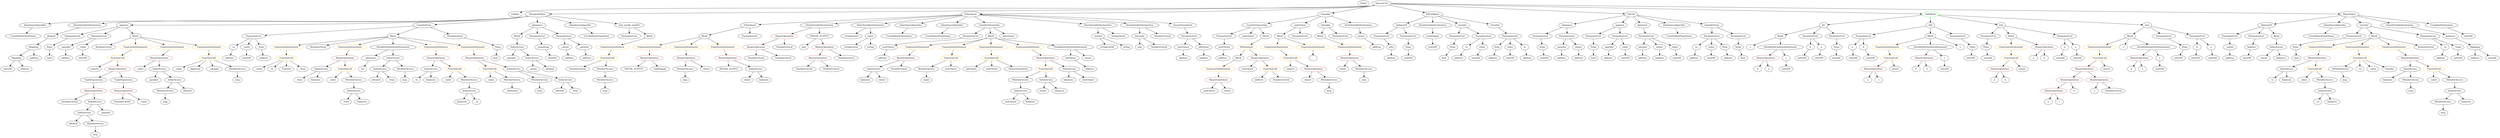 strict digraph {
	graph [bb="0,0,13747,900"];
	node [label="\N"];
	Enter	[height=0.5,
		pos="7480.6,882",
		width=0.83628];
	Identifier_msg_9	[color=black,
		height=0.5,
		label=msg,
		pos="1276.6,378",
		width=0.75];
	Block_Unnamed_3	[color=black,
		height=0.5,
		label=Block,
		pos="7021.6,666",
		width=0.90558];
	ExpressionStatement_Unnamed_4	[color=orange,
		height=0.5,
		label=ExpressionStatement,
		pos="6998.6,594",
		width=2.458];
	Block_Unnamed_3 -> ExpressionStatement_Unnamed_4	[pos="e,7004.3,612.28 7016,648.05 7013.5,640.52 7010.6,631.44 7007.8,622.94"];
	ExpressionStatement_Unnamed_5	[color=orange,
		height=0.5,
		label=ExpressionStatement,
		pos="7193.6,594",
		width=2.458];
	Block_Unnamed_3 -> ExpressionStatement_Unnamed_5	[pos="e,7154.9,610.57 7047.2,654.36 7052.3,652.24 7057.6,650.04 7062.6,648 7089.6,636.94 7119.8,624.72 7144.3,614.81"];
	VariableDeclaration_decimals	[color=black,
		height=0.5,
		label=decimals,
		pos="6243.6,666",
		width=1.1967];
	ElementaryTypeName_uint	[color=black,
		height=0.5,
		label=uint,
		pos="6243.6,594",
		width=0.75];
	VariableDeclaration_decimals -> ElementaryTypeName_uint	[pos="e,6243.6,612.1 6243.6,647.7 6243.6,640.41 6243.6,631.73 6243.6,623.54"];
	NumberLiteral_Unnamed_5	[color=black,
		height=0.5,
		label=NumberLiteral,
		pos="6352.6,594",
		width=1.765];
	VariableDeclaration_decimals -> NumberLiteral_Unnamed_5	[pos="e,6327.9,610.87 6266.4,650.33 6281.5,640.67 6301.4,627.87 6318.3,617"];
	NumberLiteral_Unnamed_3	[color=black,
		height=0.5,
		label=NumberLiteral,
		pos="314.59,234",
		width=1.765];
	FunctionDefinition_EtherAsset	[color=black,
		height=0.5,
		label=EtherAsset,
		pos="4115.6,738",
		width=1.4184];
	Block_Unnamed_14	[color=black,
		height=0.5,
		label=Block,
		pos="3872.6,666",
		width=0.90558];
	FunctionDefinition_EtherAsset -> Block_Unnamed_14	[pos="e,3901,675.18 4076.8,725.83 4031.6,712.81 3957.3,691.4 3911.9,678.31"];
	ParameterList_Unnamed_34	[color=black,
		height=0.5,
		label=ParameterList,
		pos="4115.6,666",
		width=1.7095];
	FunctionDefinition_EtherAsset -> ParameterList_Unnamed_34	[pos="e,4115.6,684.1 4115.6,719.7 4115.6,712.41 4115.6,703.73 4115.6,695.54"];
	FunctionDefinition_allowance	[color=black,
		height=0.5,
		label=allowance,
		pos="8600.6,738",
		width=1.3076];
	ParameterList_Unnamed_6	[color=black,
		height=0.5,
		label=ParameterList,
		pos="8459.6,666",
		width=1.7095];
	FunctionDefinition_allowance -> ParameterList_Unnamed_6	[pos="e,8489.8,682.01 8572.7,723.17 8552,712.87 8523.4,698.66 8500.1,687.11"];
	ParameterList_Unnamed_5	[color=black,
		height=0.5,
		label=ParameterList,
		pos="8600.6,666",
		width=1.7095];
	FunctionDefinition_allowance -> ParameterList_Unnamed_5	[pos="e,8600.6,684.1 8600.6,719.7 8600.6,712.41 8600.6,703.73 8600.6,695.54"];
	BinaryOperation_Unnamed_7	[color=brown,
		height=0.5,
		label=BinaryOperation,
		pos="11545,450",
		width=1.9867];
	BinaryOperation_Unnamed_9	[color=brown,
		height=0.5,
		label=BinaryOperation,
		pos="11465,378",
		width=1.9867];
	BinaryOperation_Unnamed_7 -> BinaryOperation_Unnamed_9	[pos="e,11484,395.71 11526,432.41 11516,423.67 11503,412.79 11492,403.13"];
	BinaryOperation_Unnamed_8	[color=brown,
		height=0.5,
		label=BinaryOperation,
		pos="11626,378",
		width=1.9867];
	BinaryOperation_Unnamed_7 -> BinaryOperation_Unnamed_8	[pos="e,11606,395.71 11564,432.41 11574,423.67 11586,412.79 11598,403.13"];
	BinaryOperation_Unnamed_12	[color=brown,
		height=0.5,
		label=BinaryOperation,
		pos="10993,450",
		width=1.9867];
	Identifier_a_4	[color=black,
		height=0.5,
		label=a,
		pos="10957,378",
		width=0.75];
	BinaryOperation_Unnamed_12 -> Identifier_a_4	[pos="e,10965,395.14 10984,431.7 10980,423.75 10975,414.16 10970,405.34"];
	Identifier_b_3	[color=black,
		height=0.5,
		label=b,
		pos="11029,378",
		width=0.75];
	BinaryOperation_Unnamed_12 -> Identifier_b_3	[pos="e,11020,395.14 11001,431.7 11006,423.75 11011,414.16 11015,405.34"];
	Identifier_allowed_1	[color=black,
		height=0.5,
		label=allowed,
		pos="3136.6,306",
		width=1.0858];
	ParameterList_Unnamed_11	[color=black,
		height=0.5,
		label=ParameterList,
		pos="9023.6,666",
		width=1.7095];
	VariableDeclaration_spender	[color=black,
		height=0.5,
		label=spender,
		pos="9016.6,594",
		width=1.1135];
	ParameterList_Unnamed_11 -> VariableDeclaration_spender	[pos="e,9018.3,612.1 9021.9,647.7 9021.1,640.41 9020.3,631.73 9019.4,623.54"];
	VariableDeclaration_owner	[color=black,
		height=0.5,
		label=owner,
		pos="9110.6,594",
		width=0.93331];
	ParameterList_Unnamed_11 -> VariableDeclaration_owner	[pos="e,9092.6,609.48 9043.8,648.76 9055.6,639.21 9070.8,627.01 9083.7,616.64"];
	VariableDeclaration_value_1	[color=black,
		height=0.5,
		label=value,
		pos="9199.6,594",
		width=0.82242];
	ParameterList_Unnamed_11 -> VariableDeclaration_value_1	[pos="e,9175.2,604.7 9058.8,651 9089.5,638.78 9133.9,621.13 9164.6,608.93"];
	MemberAccess_Unnamed_18	[color=black,
		height=0.5,
		label=MemberAccess,
		pos="5607.6,378",
		width=1.9174];
	IndexAccess_Unnamed_21	[color=black,
		height=0.5,
		label=IndexAccess,
		pos="5607.6,306",
		width=1.6402];
	MemberAccess_Unnamed_18 -> IndexAccess_Unnamed_21	[pos="e,5607.6,324.1 5607.6,359.7 5607.6,352.41 5607.6,343.73 5607.6,335.54"];
	IndexAccess_Unnamed_7	[color=black,
		height=0.5,
		label=IndexAccess,
		pos="2404.6,450",
		width=1.6402];
	Identifier__to_3	[color=black,
		height=0.5,
		label=_to,
		pos="2316.6,378",
		width=0.75];
	IndexAccess_Unnamed_7 -> Identifier__to_3	[pos="e,2333.4,392.33 2384.2,432.76 2371.6,422.79 2355.5,409.93 2342.1,399.28"];
	Identifier_balances_5	[color=black,
		height=0.5,
		label=balances,
		pos="2404.6,378",
		width=1.1828];
	IndexAccess_Unnamed_7 -> Identifier_balances_5	[pos="e,2404.6,396.1 2404.6,431.7 2404.6,424.41 2404.6,415.73 2404.6,407.54"];
	Parameter_spender_1	[color=black,
		height=0.5,
		label=spender,
		pos="8830.6,594",
		width=1.1135];
	ElementaryTypeName_address_8	[color=black,
		height=0.5,
		label=address,
		pos="8824.6,522",
		width=1.0996];
	Parameter_spender_1 -> ElementaryTypeName_address_8	[pos="e,8826.1,540.1 8829.1,575.7 8828.5,568.41 8827.7,559.73 8827,551.54"];
	Block_Unnamed_13	[color=black,
		height=0.5,
		label=Block,
		pos="2822.6,666",
		width=0.90558];
	IndexAccess_Unnamed_17	[color=black,
		height=0.5,
		label=IndexAccess,
		pos="2822.6,594",
		width=1.6402];
	Block_Unnamed_13 -> IndexAccess_Unnamed_17	[pos="e,2822.6,612.1 2822.6,647.7 2822.6,640.41 2822.6,631.73 2822.6,623.54"];
	BinaryOperation_Unnamed_20	[color=brown,
		height=0.5,
		label=BinaryOperation,
		pos="614.59,306",
		width=1.9867];
	NumberLiteral_Unnamed_2	[color=black,
		height=0.5,
		label=NumberLiteral,
		pos="608.59,234",
		width=1.765];
	BinaryOperation_Unnamed_20 -> NumberLiteral_Unnamed_2	[pos="e,610.06,252.1 613.11,287.7 612.48,280.41 611.74,271.73 611.04,263.54"];
	Identifier__value_7	[color=black,
		height=0.5,
		label=_value,
		pos="724.59,234",
		width=0.96103];
	BinaryOperation_Unnamed_20 -> Identifier__value_7	[pos="e,703.28,248.56 640.1,288.76 656.13,278.57 676.89,265.36 693.82,254.58"];
	IndexAccess_Unnamed_13	[color=black,
		height=0.5,
		label=IndexAccess,
		pos="455.59,234",
		width=1.6402];
	IndexAccess_Unnamed_14	[color=black,
		height=0.5,
		label=IndexAccess,
		pos="394.59,162",
		width=1.6402];
	IndexAccess_Unnamed_13 -> IndexAccess_Unnamed_14	[pos="e,408.94,179.47 441.13,216.41 433.77,207.95 424.65,197.49 416.44,188.08"];
	Identifier__spender	[color=black,
		height=0.5,
		label=_spender,
		pos="516.59,162",
		width=1.2521];
	IndexAccess_Unnamed_13 -> Identifier__spender	[pos="e,502.24,179.47 470.05,216.41 477.42,207.95 486.53,197.49 494.74,188.08"];
	FunctionCall_Unnamed_13	[color=orange,
		height=0.5,
		label=FunctionCall,
		pos="1143.6,522",
		width=1.6125];
	Identifier__value_9	[color=black,
		height=0.5,
		label=_value,
		pos="937.59,450",
		width=0.96103];
	FunctionCall_Unnamed_13 -> Identifier__value_9	[pos="e,964.33,461.87 1103.2,508.62 1070,498.3 1022,482.91 980.59,468 978.77,467.35 976.92,466.66 975.05,465.97"];
	Identifier_Approval	[color=black,
		height=0.5,
		label=Approval,
		pos="1035.6,450",
		width=1.266];
	FunctionCall_Unnamed_13 -> Identifier_Approval	[pos="e,1058.6,465.94 1119.4,505.29 1104.2,495.45 1084.4,482.65 1067.9,471.96"];
	Identifier__spender_2	[color=black,
		height=0.5,
		label=_spender,
		pos="1144.6,450",
		width=1.2521];
	FunctionCall_Unnamed_13 -> Identifier__spender_2	[pos="e,1144.3,468.1 1143.8,503.7 1143.9,496.41 1144.1,487.73 1144.2,479.54"];
	MemberAccess_Unnamed_14	[color=black,
		height=0.5,
		label=MemberAccess,
		pos="1276.6,450",
		width=1.9174];
	FunctionCall_Unnamed_13 -> MemberAccess_Unnamed_14	[pos="e,1247.2,466.48 1172.1,505.98 1191.1,496.02 1216.2,482.8 1237,471.82"];
	FunctionDefinition_transferOwnership	[color=black,
		height=0.5,
		label=transferOwnership,
		pos="6887.6,738",
		width=2.1947];
	ParameterList_Unnamed_18	[color=black,
		height=0.5,
		label=ParameterList,
		pos="6705.6,666",
		width=1.7095];
	FunctionDefinition_transferOwnership -> ParameterList_Unnamed_18	[pos="e,6741.8,680.92 6848.5,721.98 6820.4,711.14 6782.2,696.45 6752.4,684.99"];
	ModifierInvocation_onlyOwner	[color=black,
		height=0.5,
		label=onlyOwner,
		pos="6836.6,666",
		width=1.4323];
	FunctionDefinition_transferOwnership -> ModifierInvocation_onlyOwner	[pos="e,6848.8,683.79 6875.2,720.05 6869.3,711.89 6862,701.91 6855.4,692.82"];
	Block_Unnamed_4	[color=black,
		height=0.5,
		label=Block,
		pos="6938.6,666",
		width=0.90558];
	FunctionDefinition_transferOwnership -> Block_Unnamed_4	[pos="e,6927.1,682.83 6899.9,720.05 6906.1,711.65 6913.6,701.32 6920.4,692.02"];
	Parameter_to	[color=black,
		height=0.5,
		label=to,
		pos="8034.6,594",
		width=0.75];
	ElementaryTypeName_address_1	[color=black,
		height=0.5,
		label=address,
		pos="7987.6,522",
		width=1.0996];
	Parameter_to -> ElementaryTypeName_address_1	[pos="e,7998.5,539.31 8023.9,577.12 8018.3,568.73 8011.3,558.24 8004.9,548.73"];
	PragmaDirective_solidity	[color=black,
		height=0.5,
		label=solidity,
		pos="2810.6,810",
		width=1.0442];
	Identifier_INITIAL_SUPPLY	[color=black,
		height=0.5,
		label=INITIAL_SUPPLY,
		pos="3493.6,450",
		width=2.3333];
	Parameter_b_2	[color=black,
		height=0.5,
		label=b,
		pos="11349,594",
		width=0.75];
	ElementaryTypeName_uint256_21	[color=black,
		height=0.5,
		label=uint256,
		pos="11337,522",
		width=1.0442];
	Parameter_b_2 -> ElementaryTypeName_uint256_21	[pos="e,11340,540.1 11346,575.7 11344,568.32 11343,559.52 11341,551.25"];
	Identifier__spender_3	[color=black,
		height=0.5,
		label=_spender,
		pos="2787.6,522",
		width=1.2521];
	Identifier_balances_13	[color=black,
		height=0.5,
		label=balances,
		pos="4743.6,378",
		width=1.1828];
	StateVariableDeclaration_Unnamed_7	[color=black,
		height=0.5,
		label=StateVariableDeclaration,
		pos="4526.6,738",
		width=2.8184];
	BinaryOperation_Unnamed_25	[color=brown,
		height=0.5,
		label=BinaryOperation,
		pos="4332.6,666",
		width=1.9867];
	StateVariableDeclaration_Unnamed_7 -> BinaryOperation_Unnamed_25	[pos="e,4372.4,681.35 4483.1,721.29 4453.4,710.58 4414,696.37 4383,685.17"];
	VariableDeclaration_INITIAL_SUPPLY	[color=black,
		height=0.5,
		label=INITIAL_SUPPLY,
		pos="4526.6,666",
		width=2.3333];
	StateVariableDeclaration_Unnamed_7 -> VariableDeclaration_INITIAL_SUPPLY	[pos="e,4526.6,684.1 4526.6,719.7 4526.6,712.41 4526.6,703.73 4526.6,695.54"];
	FunctionCall_Unnamed_3	[color=orange,
		height=0.5,
		label=FunctionCall,
		pos="7078.6,522",
		width=1.6125];
	ExpressionStatement_Unnamed_4 -> FunctionCall_Unnamed_3	[pos="e,7060,539.31 7018,576.05 7028,567.24 7040.5,556.33 7051.5,546.69"];
	ElementaryTypeName_address_25	[color=black,
		height=0.5,
		label=address,
		pos="6001.6,450",
		width=1.0996];
	ElementaryTypeName_address_26	[color=black,
		height=0.5,
		label=address,
		pos="6600.6,522",
		width=1.0996];
	BinaryOperation_Unnamed_14	[color=brown,
		height=0.5,
		label=BinaryOperation,
		pos="10565,522",
		width=1.9867];
	Identifier_b_5	[color=black,
		height=0.5,
		label=b,
		pos="10510,450",
		width=0.75];
	BinaryOperation_Unnamed_14 -> Identifier_b_5	[pos="e,10522,466.36 10551,504.05 10545,495.44 10536,484.81 10529,475.33"];
	Identifier_a_6	[color=black,
		height=0.5,
		label=a,
		pos="10582,450",
		width=0.75];
	BinaryOperation_Unnamed_14 -> Identifier_a_6	[pos="e,10577,468.1 10569,503.7 10571,496.32 10573,487.52 10575,479.25"];
	Parameter_None_7	[color=black,
		height=0.5,
		label=None,
		pos="10083,594",
		width=0.85014];
	ElementaryTypeName_uint256_18	[color=black,
		height=0.5,
		label=uint256,
		pos="10082,522",
		width=1.0442];
	Parameter_None_7 -> ElementaryTypeName_uint256_18	[pos="e,10082,540.1 10082,575.7 10082,568.41 10082,559.73 10082,551.54"];
	FunctionDefinition_balanceOf_1	[color=black,
		height=0.5,
		label=balanceOf,
		pos="12506,738",
		width=1.3491];
	ParameterList_Unnamed_14	[color=black,
		height=0.5,
		label=ParameterList,
		pos="12272,666",
		width=1.7095];
	FunctionDefinition_balanceOf_1 -> ParameterList_Unnamed_14	[pos="e,12314,679.58 12469,725.91 12430,714.29 12368,695.93 12324,682.8"];
	ParameterList_Unnamed_15	[color=black,
		height=0.5,
		label=ParameterList,
		pos="12413,666",
		width=1.7095];
	FunctionDefinition_balanceOf_1 -> ParameterList_Unnamed_15	[pos="e,12434,683.22 12485,721.46 12473,712.24 12457,700.36 12443,690.05"];
	Block_Unnamed_1	[color=black,
		height=0.5,
		label=Block,
		pos="12525,666",
		width=0.90558];
	FunctionDefinition_balanceOf_1 -> Block_Unnamed_1	[pos="e,12520,684.1 12510,719.7 12512,712.24 12515,703.32 12517,694.97"];
	FunctionDefinition_balanceOf	[color=black,
		height=0.5,
		label=balanceOf,
		pos="7689.6,738",
		width=1.3491];
	ParameterList_Unnamed	[color=black,
		height=0.5,
		label=ParameterList,
		pos="7583.6,666",
		width=1.7095];
	FunctionDefinition_balanceOf -> ParameterList_Unnamed	[pos="e,7607.7,682.89 7666.6,721.81 7652.2,712.29 7633.3,699.85 7617.2,689.22"];
	ParameterList_Unnamed_1	[color=black,
		height=0.5,
		label=ParameterList,
		pos="7724.6,666",
		width=1.7095];
	FunctionDefinition_balanceOf -> ParameterList_Unnamed_1	[pos="e,7716,684.28 7698.1,720.05 7701.9,712.35 7706.6,703.03 7710.9,694.36"];
	Identifier_allowed	[color=black,
		height=0.5,
		label=allowed,
		pos="2074.6,378",
		width=1.0858];
	Parameter_None_2	[color=black,
		height=0.5,
		label=None,
		pos="8461.6,594",
		width=0.85014];
	ElementaryTypeName_uint256_4	[color=black,
		height=0.5,
		label=uint256,
		pos="8462.6,522",
		width=1.0442];
	Parameter_None_2 -> ElementaryTypeName_uint256_4	[pos="e,8462.3,540.1 8461.8,575.7 8461.9,568.41 8462.1,559.73 8462.2,551.54"];
	ElementaryTypeName_uint256_20	[color=black,
		height=0.5,
		label=uint256,
		pos="11430,522",
		width=1.0442];
	Parameter_to_1	[color=black,
		height=0.5,
		label=to,
		pos="9301.6,594",
		width=0.75];
	ElementaryTypeName_address_7	[color=black,
		height=0.5,
		label=address,
		pos="9301.6,522",
		width=1.0996];
	Parameter_to_1 -> ElementaryTypeName_address_7	[pos="e,9301.6,540.1 9301.6,575.7 9301.6,568.41 9301.6,559.73 9301.6,551.54"];
	StateVariableDeclaration_Unnamed	[color=black,
		height=0.5,
		label=StateVariableDeclaration,
		pos="7857.6,738",
		width=2.8184];
	VariableDeclaration_totalSupply	[color=black,
		height=0.5,
		label=totalSupply,
		pos="7857.6,666",
		width=1.4739];
	StateVariableDeclaration_Unnamed -> VariableDeclaration_totalSupply	[pos="e,7857.6,684.1 7857.6,719.7 7857.6,712.41 7857.6,703.73 7857.6,695.54"];
	Identifier__value_8	[color=black,
		height=0.5,
		label=_value,
		pos="713.59,450",
		width=0.96103];
	ElementaryTypeName_uint256_16	[color=black,
		height=0.5,
		label=uint256,
		pos="9988.6,522",
		width=1.0442];
	BooleanLiteral_Unnamed_2	[color=black,
		height=0.5,
		label=BooleanLiteral,
		pos="582.59,594",
		width=1.7788];
	Parameter_value	[color=black,
		height=0.5,
		label=value,
		pos="8115.6,594",
		width=0.82242];
	ElementaryTypeName_uint256_2	[color=black,
		height=0.5,
		label=uint256,
		pos="8082.6,522",
		width=1.0442];
	Parameter_value -> ElementaryTypeName_uint256_2	[pos="e,8090.6,539.96 8107.8,576.41 8104.1,568.59 8099.6,559.06 8095.4,550.23"];
	InheritanceSpecifier_Unnamed_1	[color=black,
		height=0.5,
		label=InheritanceSpecifier,
		pos="12712,738",
		width=2.3333];
	UserDefinedTypeName_Unnamed_1	[color=black,
		height=0.5,
		label=UserDefinedTypeName,
		pos="12694,666",
		width=2.7214];
	InheritanceSpecifier_Unnamed_1 -> UserDefinedTypeName_Unnamed_1	[pos="e,12698,684.1 12707,719.7 12705,712.32 12703,703.52 12701,695.25"];
	Parameter__to_1	[color=black,
		height=0.5,
		label=_to,
		pos="1276.6,594",
		width=0.75];
	ElementaryTypeName_address_20	[color=black,
		height=0.5,
		label=address,
		pos="1260.6,522",
		width=1.0996];
	Parameter__to_1 -> ElementaryTypeName_address_20	[pos="e,1264.5,540.1 1272.6,575.7 1271,568.32 1268.9,559.52 1267,551.25"];
	FunctionCall_Unnamed_11	[color=orange,
		height=0.5,
		label=FunctionCall,
		pos="1566.6,522",
		width=1.6125];
	Identifier__value_6	[color=black,
		height=0.5,
		label=_value,
		pos="1398.6,450",
		width=0.96103];
	FunctionCall_Unnamed_11 -> Identifier__value_6	[pos="e,1425,461.99 1533,507 1504.8,495.26 1464.6,478.5 1435.5,466.38"];
	Identifier__to_5	[color=black,
		height=0.5,
		label=_to,
		pos="1478.6,450",
		width=0.75];
	FunctionCall_Unnamed_11 -> Identifier__to_5	[pos="e,1495.4,464.33 1546.2,504.76 1533.6,494.79 1517.5,481.93 1504.1,471.28"];
	Identifier_Transfer_1	[color=black,
		height=0.5,
		label=Transfer,
		pos="1565.6,450",
		width=1.1689];
	FunctionCall_Unnamed_11 -> Identifier_Transfer_1	[pos="e,1565.8,468.1 1566.3,503.7 1566.2,496.41 1566.1,487.73 1566,479.54"];
	Identifier__from_4	[color=black,
		height=0.5,
		label=_from,
		pos="1659.6,450",
		width=0.93331];
	FunctionCall_Unnamed_11 -> Identifier__from_4	[pos="e,1640.8,465.16 1587.7,505.12 1600.8,495.26 1617.8,482.47 1631.9,471.81"];
	ElementaryTypeName_address	[color=black,
		height=0.5,
		label=address,
		pos="7619.6,522",
		width=1.0996];
	ExpressionStatement_Unnamed_14	[color=orange,
		height=0.5,
		label=ExpressionStatement,
		pos="753.59,594",
		width=2.458];
	FunctionCall_Unnamed_12	[color=orange,
		height=0.5,
		label=FunctionCall,
		pos="589.59,522",
		width=1.6125];
	ExpressionStatement_Unnamed_14 -> FunctionCall_Unnamed_12	[pos="e,622.65,537.11 716.79,577.29 691.97,566.7 659.12,552.68 633.02,541.54"];
	NumberLiteral_Unnamed_4	[color=black,
		height=0.5,
		label=NumberLiteral,
		pos="3171.6,450",
		width=1.765];
	ElementaryTypeName_uint256_30	[color=black,
		height=0.5,
		label=uint256,
		pos="3024.6,522",
		width=1.0442];
	ElementaryTypeName_address_19	[color=black,
		height=0.5,
		label=address,
		pos="1450.6,522",
		width=1.0996];
	ParameterList_Unnamed_24	[color=black,
		height=0.5,
		label=ParameterList,
		pos="10929,666",
		width=1.7095];
	Parameter_None_8	[color=black,
		height=0.5,
		label=None,
		pos="10917,594",
		width=0.85014];
	ParameterList_Unnamed_24 -> Parameter_None_8	[pos="e,10920,612.1 10926,647.7 10924,640.32 10923,631.52 10921,623.25"];
	FunctionDefinition_div	[color=black,
		height=0.5,
		label=div,
		pos="10012,738",
		width=0.75];
	Block_Unnamed_7	[color=black,
		height=0.5,
		label=Block,
		pos="9770.6,666",
		width=0.90558];
	FunctionDefinition_div -> Block_Unnamed_7	[pos="e,9799.2,675.3 9987.2,729.9 9945.4,717.79 9860.1,693 9809.9,678.42"];
	ParameterList_Unnamed_21	[color=black,
		height=0.5,
		label=ParameterList,
		pos="9941.6,666",
		width=1.7095];
	FunctionDefinition_div -> ParameterList_Unnamed_21	[pos="e,9958.3,683.7 9997.1,722.5 9988.2,713.59 9976.5,701.94 9966.2,691.62"];
	ParameterList_Unnamed_22	[color=black,
		height=0.5,
		label=ParameterList,
		pos="10083,666",
		width=1.7095];
	FunctionDefinition_div -> ParameterList_Unnamed_22	[pos="e,10066,683.7 10026,722.5 10035,713.59 10047,701.94 10058,691.62"];
	BinaryOperation_Unnamed_26	[color=brown,
		height=0.5,
		label=BinaryOperation,
		pos="4179.6,594",
		width=1.9867];
	NumberLiteral_Unnamed_11	[color=black,
		height=0.5,
		label=NumberLiteral,
		pos="4179.6,522",
		width=1.765];
	BinaryOperation_Unnamed_26 -> NumberLiteral_Unnamed_11	[pos="e,4179.6,540.1 4179.6,575.7 4179.6,568.41 4179.6,559.73 4179.6,551.54"];
	NumberLiteral_Unnamed_12	[color=black,
		height=0.5,
		label=NumberLiteral,
		pos="4324.6,522",
		width=1.765];
	BinaryOperation_Unnamed_26 -> NumberLiteral_Unnamed_12	[pos="e,4293.5,538.01 4211.8,577.46 4232.8,567.31 4260.5,553.95 4283.1,543.01"];
	Identifier__to_1	[color=black,
		height=0.5,
		label=_to,
		pos="12736,234",
		width=0.75];
	Block_Unnamed_2	[color=black,
		height=0.5,
		label=Block,
		pos="7245.6,666",
		width=0.90558];
	ExpressionStatement_Unnamed_3	[color=orange,
		height=0.5,
		label=ExpressionStatement,
		pos="7388.6,594",
		width=2.458];
	Block_Unnamed_2 -> ExpressionStatement_Unnamed_3	[pos="e,7355.7,611.09 7269.5,653.28 7290.2,643.17 7320.5,628.31 7345.4,616.12"];
	Identifier_b_2	[color=black,
		height=0.5,
		label=b,
		pos="9639.6,450",
		width=0.75];
	Parameter__to	[color=black,
		height=0.5,
		label=_to,
		pos="13440,594",
		width=0.75];
	ElementaryTypeName_address_12	[color=black,
		height=0.5,
		label=address,
		pos="13425,522",
		width=1.0996];
	Parameter__to -> ElementaryTypeName_address_12	[pos="e,13428,540.1 13436,575.7 13434,568.32 13432,559.52 13431,551.25"];
	Identifier_msg_5	[color=black,
		height=0.5,
		label=msg,
		pos="2244.6,378",
		width=0.75];
	Identifier_balances_6	[color=black,
		height=0.5,
		label=balances,
		pos="2577.6,234",
		width=1.1828];
	ContractDefinition_StandardToken	[color=black,
		height=0.5,
		label=StandardToken,
		pos="2934.6,810",
		width=1.8897];
	InheritanceSpecifier_Unnamed_3	[color=black,
		height=0.5,
		label=InheritanceSpecifier,
		pos="203.59,738",
		width=2.3333];
	ContractDefinition_StandardToken -> InheritanceSpecifier_Unnamed_3	[pos="e,275.87,747.41 2886.8,796.87 2877.2,794.88 2867.1,793.11 2857.6,792 2310.1,728.26 927.9,786.82 377.59,756 348.03,754.34 315.73,\
751.48 287.07,748.57"];
	StateVariableDeclaration_Unnamed_3	[color=black,
		height=0.5,
		label=StateVariableDeclaration,
		pos="487.59,738",
		width=2.8184];
	ContractDefinition_StandardToken -> StateVariableDeclaration_Unnamed_3	[pos="e,567.53,749.39 2886.8,796.89 2877.2,794.89 2867.1,793.12 2857.6,792 2368,734.57 1131.5,787.43 639.59,756 619.9,754.74 598.82,752.78 \
578.83,750.63"];
	FunctionDefinition_approve_1	[color=black,
		height=0.5,
		label=approve,
		pos="689.59,738",
		width=1.1412];
	ContractDefinition_StandardToken -> FunctionDefinition_approve_1	[pos="e,730.9,738.92 2886.4,796.86 2876.9,794.9 2867,793.14 2857.6,792 2429.5,740 1031.6,738.63 742.29,738.91"];
	FunctionDefinition_transferFrom_1	[color=black,
		height=0.5,
		label=transferFrom,
		pos="2429.6,738",
		width=1.6402];
	ContractDefinition_StandardToken -> FunctionDefinition_transferFrom_1	[pos="e,2485.6,744.24 2885,797.34 2875.9,795.4 2866.5,793.53 2857.6,792 2730.8,770.2 2581.4,753.78 2496.8,745.35"];
	FunctionDefinition_allowance_1	[color=black,
		height=0.5,
		label=allowance,
		pos="2934.6,738",
		width=1.3076];
	ContractDefinition_StandardToken -> FunctionDefinition_allowance_1	[pos="e,2934.6,756.1 2934.6,791.7 2934.6,784.41 2934.6,775.73 2934.6,767.54"];
	InheritanceSpecifier_Unnamed_2	[color=black,
		height=0.5,
		label=InheritanceSpecifier,
		pos="3165.6,738",
		width=2.3333];
	ContractDefinition_StandardToken -> InheritanceSpecifier_Unnamed_2	[pos="e,3118.4,753.31 2978,795.83 3014.6,784.76 3067.2,768.82 3107.4,756.64"];
	FunctionDefinition_bug_unchk_send18	[color=black,
		height=0.5,
		label=bug_unchk_send18,
		pos="3431.6,738",
		width=2.3194];
	ContractDefinition_StandardToken -> FunctionDefinition_bug_unchk_send18	[pos="e,3363.2,748.64 2993.6,800.7 3082.7,788.14 3251.9,764.31 3351.9,750.22"];
	Parameter_None_4	[color=black,
		height=0.5,
		label=None,
		pos="8740.6,594",
		width=0.85014];
	ElementaryTypeName_bool_2	[color=black,
		height=0.5,
		label=bool,
		pos="8739.6,522",
		width=0.76697];
	Parameter_None_4 -> ElementaryTypeName_bool_2	[pos="e,8739.8,540.1 8740.3,575.7 8740.2,568.41 8740.1,559.73 8740,551.54"];
	StateVariableDeclaration_Unnamed_4	[color=black,
		height=0.5,
		label=StateVariableDeclaration,
		pos="4804.6,738",
		width=2.8184];
	stringLiteral_Unnamed_1	[color=black,
		height=0.5,
		label=stringLiteral,
		pos="4702.6,666",
		width=1.5016];
	StateVariableDeclaration_Unnamed_4 -> stringLiteral_Unnamed_1	[pos="e,4725.3,682.59 4779.9,720.05 4766.3,710.69 4749.2,698.96 4734.5,688.91"];
	VariableDeclaration_name	[color=black,
		height=0.5,
		label=name,
		pos="4804.6,666",
		width=0.83628];
	StateVariableDeclaration_Unnamed_4 -> VariableDeclaration_name	[pos="e,4804.6,684.1 4804.6,719.7 4804.6,712.41 4804.6,703.73 4804.6,695.54"];
	FunctionDefinition_approve	[color=black,
		height=0.5,
		label=approve,
		pos="8882.6,738",
		width=1.1412];
	ParameterList_Unnamed_10	[color=black,
		height=0.5,
		label=ParameterList,
		pos="8741.6,666",
		width=1.7095];
	FunctionDefinition_approve -> ParameterList_Unnamed_10	[pos="e,8771.9,682.05 8856.1,723.83 8835.2,713.48 8805.8,698.89 8782.1,687.09"];
	ParameterList_Unnamed_9	[color=black,
		height=0.5,
		label=ParameterList,
		pos="8882.6,666",
		width=1.7095];
	FunctionDefinition_approve -> ParameterList_Unnamed_9	[pos="e,8882.6,684.1 8882.6,719.7 8882.6,712.41 8882.6,703.73 8882.6,695.54"];
	Identifier_owner_1	[color=black,
		height=0.5,
		label=owner,
		pos="7143.6,378",
		width=0.93331];
	Parameter_balance	[color=black,
		height=0.5,
		label=balance,
		pos="12388,594",
		width=1.0719];
	ElementaryTypeName_uint256_11	[color=black,
		height=0.5,
		label=uint256,
		pos="12367,522",
		width=1.0442];
	Parameter_balance -> ElementaryTypeName_uint256_11	[pos="e,12372,540.1 12382,575.7 12380,568.24 12377,559.32 12375,550.97"];
	InheritanceSpecifier_Unnamed_4	[color=black,
		height=0.5,
		label=InheritanceSpecifier,
		pos="5047.6,738",
		width=2.3333];
	UserDefinedTypeName_Unnamed_4	[color=black,
		height=0.5,
		label=UserDefinedTypeName,
		pos="4950.6,666",
		width=2.7214];
	InheritanceSpecifier_Unnamed_4 -> UserDefinedTypeName_Unnamed_4	[pos="e,4974.1,683.96 5024.6,720.41 5012.2,711.48 4996.7,700.3 4983.1,690.49"];
	ModifierDefinition_onlyOwner	[color=black,
		height=0.5,
		label=onlyOwner,
		pos="7133.6,738",
		width=1.4323];
	ModifierDefinition_onlyOwner -> Block_Unnamed_3	[pos="e,7042.5,680.04 7109.3,721.81 7092.5,711.34 7070.1,697.35 7052.2,686.12"];
	ParameterList_Unnamed_17	[color=black,
		height=0.5,
		label=ParameterList,
		pos="7133.6,666",
		width=1.7095];
	ModifierDefinition_onlyOwner -> ParameterList_Unnamed_17	[pos="e,7133.6,684.1 7133.6,719.7 7133.6,712.41 7133.6,703.73 7133.6,695.54"];
	ExpressionStatement_Unnamed_1	[color=orange,
		height=0.5,
		label=ExpressionStatement,
		pos="12770,594",
		width=2.458];
	BinaryOperation_Unnamed_1	[color=brown,
		height=0.5,
		label=BinaryOperation,
		pos="12765,522",
		width=1.9867];
	ExpressionStatement_Unnamed_1 -> BinaryOperation_Unnamed_1	[pos="e,12766,540.1 12768,575.7 12768,568.41 12767,559.73 12767,551.54"];
	ParameterList_Unnamed_13	[color=black,
		height=0.5,
		label=ParameterList,
		pos="12872,666",
		width=1.7095];
	Parameter_None_5	[color=black,
		height=0.5,
		label=None,
		pos="12633,594",
		width=0.85014];
	ParameterList_Unnamed_13 -> Parameter_None_5	[pos="e,12656,605.81 12826,653.64 12776,641.18 12701,621.68 12673,612 12671,611.38 12669,610.71 12667,610.01"];
	ElementaryTypeName_address_10	[color=black,
		height=0.5,
		label=address,
		pos="9014.6,522",
		width=1.0996];
	VariableDeclaration_spender -> ElementaryTypeName_address_10	[pos="e,9015.1,540.1 9016.1,575.7 9015.9,568.41 9015.6,559.73 9015.4,551.54"];
	BinaryOperation_Unnamed_2	[color=brown,
		height=0.5,
		label=BinaryOperation,
		pos="7388.6,522",
		width=1.9867];
	Identifier_owner	[color=black,
		height=0.5,
		label=owner,
		pos="7358.6,450",
		width=0.93331];
	BinaryOperation_Unnamed_2 -> Identifier_owner	[pos="e,7365.7,467.62 7381.2,503.7 7377.9,495.95 7373.9,486.64 7370.2,478.02"];
	MemberAccess_Unnamed_5	[color=black,
		height=0.5,
		label=MemberAccess,
		pos="7479.6,450",
		width=1.9174];
	BinaryOperation_Unnamed_2 -> MemberAccess_Unnamed_5	[pos="e,7458.2,467.47 7410.2,504.41 7421.8,495.43 7436.4,484.19 7449.2,474.34"];
	UserDefinedTypeName_Unnamed_3	[color=black,
		height=0.5,
		label=UserDefinedTypeName,
		pos="138.59,666",
		width=2.7214];
	InheritanceSpecifier_Unnamed_3 -> UserDefinedTypeName_Unnamed_3	[pos="e,154.18,683.79 187.86,720.05 180.03,711.63 170.42,701.28 161.77,691.97"];
	ParameterList_Unnamed_3	[color=black,
		height=0.5,
		label=ParameterList,
		pos="7990.6,666",
		width=1.7095];
	Parameter_None_1	[color=black,
		height=0.5,
		label=None,
		pos="7945.6,594",
		width=0.85014];
	ParameterList_Unnamed_3 -> Parameter_None_1	[pos="e,7956.1,611.31 7979.7,648.05 7974.4,639.85 7968,629.83 7962.1,620.71"];
	ElementaryTypeName_var	[color=black,
		height=0.5,
		label=var,
		pos="2008.6,450",
		width=0.75];
	BinaryOperation_Unnamed	[color=brown,
		height=0.5,
		label=BinaryOperation,
		pos="13277,522",
		width=1.9867];
	IndexAccess_Unnamed	[color=black,
		height=0.5,
		label=IndexAccess,
		pos="13277,450",
		width=1.6402];
	BinaryOperation_Unnamed -> IndexAccess_Unnamed	[pos="e,13277,468.1 13277,503.7 13277,496.41 13277,487.73 13277,479.54"];
	FunctionCall_Unnamed	[color=orange,
		height=0.5,
		label=FunctionCall,
		pos="13412,450",
		width=1.6125];
	BinaryOperation_Unnamed -> FunctionCall_Unnamed	[pos="e,13383,465.94 13307,505.29 13326,495.22 13352,482.05 13373,471.21"];
	ElementaryTypeName_uint256_12	[color=black,
		height=0.5,
		label=uint256,
		pos="12177,522",
		width=1.0442];
	Identifier_c_2	[color=black,
		height=0.5,
		label=c,
		pos="9606.6,594",
		width=0.75];
	Block_Unnamed_7 -> Identifier_c_2	[pos="e,9628.2,605.42 9744.9,654.8 9719,644.39 9677.8,627.58 9642.6,612 9641.3,611.42 9639.9,610.82 9638.6,610.21"];
	VariableDeclarationStatement_Unnamed_1	[color=black,
		height=0.5,
		label=VariableDeclarationStatement,
		pos="9770.6,594",
		width=3.3174];
	Block_Unnamed_7 -> VariableDeclarationStatement_Unnamed_1	[pos="e,9770.6,612.1 9770.6,647.7 9770.6,640.41 9770.6,631.73 9770.6,623.54"];
	Identifier_msg_2	[color=black,
		height=0.5,
		label=msg,
		pos="12894,378",
		width=0.75];
	ElementaryTypeName_uint256_27	[color=black,
		height=0.5,
		label=uint256,
		pos="37.591,450",
		width=1.0442];
	FunctionDefinition_transfer_1	[color=black,
		height=0.5,
		label=transfer,
		pos="12928,738",
		width=1.0719];
	FunctionDefinition_transfer_1 -> ParameterList_Unnamed_13	[pos="e,12885,683.63 12915,720.76 12908,712.4 12900,702.02 12892,692.61"];
	Block_Unnamed	[color=black,
		height=0.5,
		label=Block,
		pos="12984,666",
		width=0.90558];
	FunctionDefinition_transfer_1 -> Block_Unnamed	[pos="e,12971,682.67 12941,720.76 12948,712.07 12956,701.19 12964,691.49"];
	ParameterList_Unnamed_12	[color=black,
		height=0.5,
		label=ParameterList,
		pos="13277,666",
		width=1.7095];
	FunctionDefinition_transfer_1 -> ParameterList_Unnamed_12	[pos="e,13227,676.99 12963,729.97 13022,718.08 13143,693.87 13216,679.18"];
	ExpressionStatement_Unnamed_13	[color=orange,
		height=0.5,
		label=ExpressionStatement,
		pos="1582.6,594",
		width=2.458];
	ExpressionStatement_Unnamed_13 -> FunctionCall_Unnamed_11	[pos="e,1570.5,540.1 1578.6,575.7 1577,568.32 1574.9,559.52 1573,551.25"];
	ParameterList_Unnamed_25	[color=black,
		height=0.5,
		label=ParameterList,
		pos="10239,666",
		width=1.7095];
	Parameter_a_3	[color=black,
		height=0.5,
		label=a,
		pos="10167,594",
		width=0.75];
	ParameterList_Unnamed_25 -> Parameter_a_3	[pos="e,10181,609.11 10222,648.41 10212,639.06 10200,627.26 10189,617.13"];
	Parameter_b_3	[color=black,
		height=0.5,
		label=b,
		pos="10239,594",
		width=0.75];
	ParameterList_Unnamed_25 -> Parameter_b_3	[pos="e,10239,612.1 10239,647.7 10239,640.41 10239,631.73 10239,623.54"];
	IndexAccess_Unnamed_3	[color=black,
		height=0.5,
		label=IndexAccess,
		pos="12780,306",
		width=1.6402];
	IndexAccess_Unnamed_3 -> Identifier__to_1	[pos="e,12746,250.83 12769,288.05 12764,279.73 12757,269.54 12752,260.32"];
	Identifier_balances_3	[color=black,
		height=0.5,
		label=balances,
		pos="12824,234",
		width=1.1828];
	IndexAccess_Unnamed_3 -> Identifier_balances_3	[pos="e,12813,251.79 12790,288.05 12795,280.06 12801,270.33 12807,261.4"];
	MemberAccess_Unnamed_4	[color=black,
		height=0.5,
		label=MemberAccess,
		pos="12869,450",
		width=1.9174];
	MemberAccess_Unnamed_4 -> Identifier_msg_2	[pos="e,12888,395.62 12875,431.7 12878,424.04 12881,414.85 12884,406.3"];
	Parameter__owner	[color=black,
		height=0.5,
		label=_owner,
		pos="12272,594",
		width=1.0719];
	ElementaryTypeName_address_13	[color=black,
		height=0.5,
		label=address,
		pos="12272,522",
		width=1.0996];
	Parameter__owner -> ElementaryTypeName_address_13	[pos="e,12272,540.1 12272,575.7 12272,568.41 12272,559.73 12272,551.54"];
	IndexAccess_Unnamed_10	[color=black,
		height=0.5,
		label=IndexAccess,
		pos="1948.6,306",
		width=1.6402];
	Identifier__from_2	[color=black,
		height=0.5,
		label=_from,
		pos="1901.6,234",
		width=0.93331];
	IndexAccess_Unnamed_10 -> Identifier__from_2	[pos="e,1912.5,251.31 1937.2,288.05 1931.7,279.85 1925,269.83 1918.9,260.71"];
	Identifier_balances_8	[color=black,
		height=0.5,
		label=balances,
		pos="1995.6,234",
		width=1.1828];
	IndexAccess_Unnamed_10 -> Identifier_balances_8	[pos="e,1984.3,251.79 1960,288.05 1965.4,279.97 1972,270.12 1978.1,261.11"];
	ContractDefinition_EtherAsset	[color=black,
		height=0.5,
		label=EtherAsset,
		pos="5343.6,810",
		width=1.4184];
	ContractDefinition_EtherAsset -> FunctionDefinition_EtherAsset	[pos="e,4165.8,741.86 5293.5,806.15 5098.7,795.04 4390.8,754.69 4177.1,742.51"];
	ContractDefinition_EtherAsset -> StateVariableDeclaration_Unnamed_7	[pos="e,4612,747.97 5293.9,805.27 5185.2,797.04 4918.1,776.43 4694.6,756 4671.5,753.89 4646.7,751.46 4623.3,749.11"];
	ContractDefinition_EtherAsset -> StateVariableDeclaration_Unnamed_4	[pos="e,4884.4,749.37 5296.2,802.85 5206.7,791.23 5011.4,765.86 4895.7,750.83"];
	ContractDefinition_EtherAsset -> InheritanceSpecifier_Unnamed_4	[pos="e,5102.6,752.02 5302.1,799.19 5253.3,787.64 5171.5,768.3 5113.8,754.66"];
	InheritanceSpecifier_Unnamed_5	[color=black,
		height=0.5,
		label=InheritanceSpecifier,
		pos="5243.6,738",
		width=2.3333];
	ContractDefinition_EtherAsset -> InheritanceSpecifier_Unnamed_5	[pos="e,5267.5,755.71 5321.4,793.46 5308.3,784.28 5291.4,772.47 5276.7,762.2"];
	FunctionDefinition_transferOwnership_1	[color=black,
		height=0.5,
		label=transferOwnership,
		pos="5444.6,738",
		width=2.1947];
	ContractDefinition_EtherAsset -> FunctionDefinition_transferOwnership_1	[pos="e,5420.8,755.47 5366,793.46 5379.4,784.21 5396.5,772.3 5411.4,761.98"];
	StateVariableDeclaration_Unnamed_5	[color=black,
		height=0.5,
		label=StateVariableDeclaration,
		pos="6018.6,738",
		width=2.8184];
	ContractDefinition_EtherAsset -> StateVariableDeclaration_Unnamed_5	[pos="e,5932.7,747.91 5392.1,803.97 5502.7,792.5 5774.9,764.27 5921.5,749.07"];
	StateVariableDeclaration_Unnamed_6	[color=black,
		height=0.5,
		label=StateVariableDeclaration,
		pos="6243.6,738",
		width=2.8184];
	ContractDefinition_EtherAsset -> StateVariableDeclaration_Unnamed_6	[pos="e,6170.1,750.75 5394.2,806.98 5519.2,801.68 5852.2,785.71 6128.6,756 6138.4,754.95 6148.6,753.68 6158.7,752.32"];
	EventDefinition_OwnerTransfered	[color=black,
		height=0.5,
		label=OwnerTransfered,
		pos="6475.6,738",
		width=2.1115];
	ContractDefinition_EtherAsset -> EventDefinition_OwnerTransfered	[pos="e,6413.3,748.73 5394.7,807.87 5543.1,804.26 5987,791.1 6353.6,756 6369.4,754.48 6386.3,752.42 6402.4,750.24"];
	VariableDeclaration_oldOwner	[color=black,
		height=0.5,
		label=oldOwner,
		pos="5879.6,522",
		width=1.3214];
	VariableDeclaration_oldOwner -> ElementaryTypeName_address_25	[pos="e,5977.6,464.77 5904.9,506.5 5923.1,496.06 5947.8,481.87 5967.7,470.45"];
	ParameterList_Unnamed_33	[color=black,
		height=0.5,
		label=ParameterList,
		pos="2934.6,666",
		width=1.7095];
	Parameter_remaining	[color=black,
		height=0.5,
		label=remaining,
		pos="2958.6,594",
		width=1.2798];
	ParameterList_Unnamed_33 -> Parameter_remaining	[pos="e,2952.7,612.1 2940.5,647.7 2943.1,640.24 2946.1,631.32 2949,622.97"];
	ExpressionStatement_Unnamed_7	[color=orange,
		height=0.5,
		label=ExpressionStatement,
		pos="11554,594",
		width=2.458];
	FunctionCall_Unnamed_5	[color=orange,
		height=0.5,
		label=FunctionCall,
		pos="11554,522",
		width=1.6125];
	ExpressionStatement_Unnamed_7 -> FunctionCall_Unnamed_5	[pos="e,11554,540.1 11554,575.7 11554,568.41 11554,559.73 11554,551.54"];
	IndexAccess_Unnamed_23	[color=black,
		height=0.5,
		label=IndexAccess,
		pos="4790.6,450",
		width=1.6402];
	IndexAccess_Unnamed_23 -> Identifier_balances_13	[pos="e,4754.9,395.79 4779.2,432.05 4773.8,423.97 4767.2,414.12 4761.1,405.11"];
	Identifier_owner_7	[color=black,
		height=0.5,
		label=owner,
		pos="4837.6,378",
		width=0.93331];
	IndexAccess_Unnamed_23 -> Identifier_owner_7	[pos="e,4826.6,395.31 4802,432.05 4807.5,423.85 4814.2,413.83 4820.3,404.71"];
	BinaryOperation_Unnamed_16	[color=brown,
		height=0.5,
		label=BinaryOperation,
		pos="2404.6,522",
		width=1.9867];
	BinaryOperation_Unnamed_16 -> IndexAccess_Unnamed_7	[pos="e,2404.6,468.1 2404.6,503.7 2404.6,496.41 2404.6,487.73 2404.6,479.54"];
	FunctionCall_Unnamed_8	[color=orange,
		height=0.5,
		label=FunctionCall,
		pos="2539.6,450",
		width=1.6125];
	BinaryOperation_Unnamed_16 -> FunctionCall_Unnamed_8	[pos="e,2510.8,465.94 2434.9,505.29 2454.3,495.22 2479.7,482.05 2500.6,471.21"];
	Block_Unnamed_5	[color=black,
		height=0.5,
		label=Block,
		pos="6796.6,522",
		width=0.90558];
	ExpressionStatement_Unnamed_6	[color=orange,
		height=0.5,
		label=ExpressionStatement,
		pos="6682.6,450",
		width=2.458];
	Block_Unnamed_5 -> ExpressionStatement_Unnamed_6	[pos="e,6709.3,467.39 6775.4,508 6759.6,498.28 6737.6,484.75 6718.9,473.32"];
	MemberAccess_Unnamed_15	[color=black,
		height=0.5,
		label=MemberAccess,
		pos="3322.6,450",
		width=1.9174];
	MemberAccess_Unnamed_16	[color=black,
		height=0.5,
		label=MemberAccess,
		pos="3322.6,378",
		width=1.9174];
	MemberAccess_Unnamed_15 -> MemberAccess_Unnamed_16	[pos="e,3322.6,396.1 3322.6,431.7 3322.6,424.41 3322.6,415.73 3322.6,407.54"];
	BinaryOperation_Unnamed_30	[color=brown,
		height=0.5,
		label=BinaryOperation,
		pos="5742.6,522",
		width=1.9867];
	FunctionCall_Unnamed_15	[color=orange,
		height=0.5,
		label=FunctionCall,
		pos="5749.6,450",
		width=1.6125];
	BinaryOperation_Unnamed_30 -> FunctionCall_Unnamed_15	[pos="e,5747.9,468.1 5744.3,503.7 5745.1,496.41 5745.9,487.73 5746.7,479.54"];
	IndexAccess_Unnamed_20	[color=black,
		height=0.5,
		label=IndexAccess,
		pos="5884.6,450",
		width=1.6402];
	BinaryOperation_Unnamed_30 -> IndexAccess_Unnamed_20	[pos="e,5854.6,465.77 5774.1,505.46 5794.8,495.24 5822.2,481.77 5844.5,470.78"];
	Identifier_owner_5	[color=black,
		height=0.5,
		label=owner,
		pos="5978.6,522",
		width=0.93331];
	Identifier_msg_10	[color=black,
		height=0.5,
		label=msg,
		pos="3322.6,306",
		width=0.75];
	ParameterList_Unnamed_14 -> Parameter__owner	[pos="e,12272,612.1 12272,647.7 12272,640.41 12272,631.73 12272,623.54"];
	ElementaryTypeName_address_27	[color=black,
		height=0.5,
		label=address,
		pos="6484.6,522",
		width=1.0996];
	Identifier_balances_10	[color=black,
		height=0.5,
		label=balances,
		pos="5877.6,378",
		width=1.1828];
	ParameterList_Unnamed_15 -> Parameter_balance	[pos="e,12394,612.1 12406,647.7 12404,640.15 12400,631.12 12397,622.68"];
	Parameter_None_11	[color=black,
		height=0.5,
		label=None,
		pos="273.59,594",
		width=0.85014];
	ElementaryTypeName_bool_5	[color=black,
		height=0.5,
		label=bool,
		pos="273.59,522",
		width=0.76697];
	Parameter_None_11 -> ElementaryTypeName_bool_5	[pos="e,273.59,540.1 273.59,575.7 273.59,568.41 273.59,559.73 273.59,551.54"];
	EventDefinition_Approval	[color=black,
		height=0.5,
		label=Approval,
		pos="9005.6,738",
		width=1.266];
	EventDefinition_Approval -> ParameterList_Unnamed_11	[pos="e,9019.2,684.1 9010,719.7 9011.9,712.32 9014.2,703.52 9016.3,695.25"];
	Block_Unnamed_8	[color=black,
		height=0.5,
		label=Block,
		pos="11054,666",
		width=0.90558];
	ExpressionStatement_Unnamed_8	[color=orange,
		height=0.5,
		label=ExpressionStatement,
		pos="11054,594",
		width=2.458];
	Block_Unnamed_8 -> ExpressionStatement_Unnamed_8	[pos="e,11054,612.1 11054,647.7 11054,640.41 11054,631.73 11054,623.54"];
	BinaryOperation_Unnamed_13	[color=brown,
		height=0.5,
		label=BinaryOperation,
		pos="11232,594",
		width=1.9867];
	Block_Unnamed_8 -> BinaryOperation_Unnamed_13	[pos="e,11194,609.71 11079,654.82 11107,644.11 11150,627.01 11184,613.84"];
	ExpressionStatement_Unnamed_22	[color=orange,
		height=0.5,
		label=ExpressionStatement,
		pos="5062.6,594",
		width=2.458];
	BinaryOperation_Unnamed_31	[color=brown,
		height=0.5,
		label=BinaryOperation,
		pos="4982.6,522",
		width=1.9867];
	ExpressionStatement_Unnamed_22 -> BinaryOperation_Unnamed_31	[pos="e,5001.8,539.79 5043.2,576.05 5033.3,567.37 5021,556.64 5010.1,547.11"];
	ParameterList_Unnamed_27	[color=black,
		height=0.5,
		label=ParameterList,
		pos="1399.6,666",
		width=1.7095];
	ParameterList_Unnamed_27 -> Parameter__to_1	[pos="e,1296.5,606.36 1372.3,649.46 1352.8,638.35 1326.5,623.4 1306.4,611.97"];
	Parameter__value_1	[color=black,
		height=0.5,
		label=_value,
		pos="1356.6,594",
		width=0.96103];
	ParameterList_Unnamed_27 -> Parameter__value_1	[pos="e,1366.6,611.31 1389.2,648.05 1384.2,639.94 1378.1,630.04 1372.6,621.01"];
	Parameter__from	[color=black,
		height=0.5,
		label=_from,
		pos="1442.6,594",
		width=0.93331];
	ParameterList_Unnamed_27 -> Parameter__from	[pos="e,1432.6,611.31 1410,648.05 1415,639.94 1421.1,630.04 1426.6,621.01"];
	BinaryOperation_Unnamed_10	[color=brown,
		height=0.5,
		label=BinaryOperation,
		pos="11371,306",
		width=1.9867];
	Identifier_a_2	[color=black,
		height=0.5,
		label=a,
		pos="11335,234",
		width=0.75];
	BinaryOperation_Unnamed_10 -> Identifier_a_2	[pos="e,11343,251.14 11362,287.7 11358,279.75 11353,270.16 11348,261.34"];
	Identifier_c	[color=black,
		height=0.5,
		label=c,
		pos="11407,234",
		width=0.75];
	BinaryOperation_Unnamed_10 -> Identifier_c	[pos="e,11398,251.14 11379,287.7 11384,279.75 11389,270.16 11393,261.34"];
	ElementaryTypeName_address_23	[color=black,
		height=0.5,
		label=address,
		pos="3216.6,522",
		width=1.0996];
	ParameterList_Unnamed_30	[color=black,
		height=0.5,
		label=ParameterList,
		pos="412.59,666",
		width=1.7095];
	ParameterList_Unnamed_30 -> Parameter_None_11	[pos="e,296.05,606.31 382.77,649.98 360.22,638.63 329.29,623.05 306.1,611.37"];
	VariableDeclaration_newOwner	[color=black,
		height=0.5,
		label=newOwner,
		pos="6484.6,594",
		width=1.4046];
	VariableDeclaration_newOwner -> ElementaryTypeName_address_27	[pos="e,6484.6,540.1 6484.6,575.7 6484.6,568.41 6484.6,559.73 6484.6,551.54"];
	VariableDeclaration_from	[color=black,
		height=0.5,
		label=from,
		pos="8194.6,594",
		width=0.7947];
	ElementaryTypeName_address_2	[color=black,
		height=0.5,
		label=address,
		pos="8177.6,522",
		width=1.0996];
	VariableDeclaration_from -> ElementaryTypeName_address_2	[pos="e,8181.7,540.1 8190.4,575.7 8188.6,568.32 8186.5,559.52 8184.5,551.25"];
	BinaryOperation_Unnamed_29	[color=brown,
		height=0.5,
		label=BinaryOperation,
		pos="4026.6,522",
		width=1.9867];
	Identifier_INITIAL_SUPPLY_1	[color=black,
		height=0.5,
		label=INITIAL_SUPPLY,
		pos="4045.6,450",
		width=2.3333];
	BinaryOperation_Unnamed_29 -> Identifier_INITIAL_SUPPLY_1	[pos="e,4040.9,468.1 4031.3,503.7 4033.3,496.24 4035.7,487.32 4038,478.97"];
	IndexAccess_Unnamed_19	[color=black,
		height=0.5,
		label=IndexAccess,
		pos="4206.6,450",
		width=1.6402];
	BinaryOperation_Unnamed_29 -> IndexAccess_Unnamed_19	[pos="e,4171,464.82 4064.3,506.33 4092.3,495.44 4130.7,480.53 4160.5,468.93"];
	Identifier__owner	[color=black,
		height=0.5,
		label=_owner,
		pos="12461,522",
		width=1.0719];
	MemberAccess_Unnamed_2	[color=black,
		height=0.5,
		label=MemberAccess,
		pos="13465,234",
		width=1.9174];
	Identifier_msg_1	[color=black,
		height=0.5,
		label=msg,
		pos="13465,162",
		width=0.75];
	MemberAccess_Unnamed_2 -> Identifier_msg_1	[pos="e,13465,180.1 13465,215.7 13465,208.41 13465,199.73 13465,191.54"];
	BooleanLiteral_Unnamed_1	[color=black,
		height=0.5,
		label=BooleanLiteral,
		pos="1753.6,594",
		width=1.7788];
	FunctionDefinition_add	[color=black,
		height=0.5,
		label=add,
		pos="10598,738",
		width=0.75];
	FunctionDefinition_add -> ParameterList_Unnamed_25	[pos="e,10289,676.79 10572,731.97 10515,720.95 10379,694.44 10300,678.91"];
	Block_Unnamed_9	[color=black,
		height=0.5,
		label=Block,
		pos="10598,666",
		width=0.90558];
	FunctionDefinition_add -> Block_Unnamed_9	[pos="e,10598,684.1 10598,719.7 10598,712.41 10598,703.73 10598,695.54"];
	ParameterList_Unnamed_26	[color=black,
		height=0.5,
		label=ParameterList,
		pos="10755,666",
		width=1.7095];
	FunctionDefinition_add -> ParameterList_Unnamed_26	[pos="e,10722,681.58 10620,727.12 10643,716.55 10682,699.51 10711,686.27"];
	MemberAccess_Unnamed_10	[color=black,
		height=0.5,
		label=MemberAccess,
		pos="3021.6,378",
		width=1.9174];
	Identifier_msg_6	[color=black,
		height=0.5,
		label=msg,
		pos="3021.6,306",
		width=0.75];
	MemberAccess_Unnamed_10 -> Identifier_msg_6	[pos="e,3021.6,324.1 3021.6,359.7 3021.6,352.41 3021.6,343.73 3021.6,335.54"];
	ParameterList_Unnamed_29	[color=black,
		height=0.5,
		label=ParameterList,
		pos="553.59,666",
		width=1.7095];
	Parameter__spender	[color=black,
		height=0.5,
		label=_spender,
		pos="367.59,594",
		width=1.2521];
	ParameterList_Unnamed_29 -> Parameter__spender	[pos="e,399.61,607.05 516.84,651.17 486.12,639.61 442.28,623.11 410.06,610.98"];
	Parameter__value_2	[color=black,
		height=0.5,
		label=_value,
		pos="465.59,594",
		width=0.96103];
	ParameterList_Unnamed_29 -> Parameter__value_2	[pos="e,484.09,609.72 533.18,648.76 521.25,639.27 506.04,627.17 493.06,616.85"];
	ParameterList_Unnamed_35	[color=black,
		height=0.5,
		label=ParameterList,
		pos="5342.6,666",
		width=1.7095];
	Parameter_newOwner_1	[color=black,
		height=0.5,
		label=newOwner,
		pos="4905.6,594",
		width=1.4046];
	ParameterList_Unnamed_35 -> Parameter_newOwner_1	[pos="e,4942.8,606.54 5297.7,653.4 5289.1,651.42 5280.1,649.51 5271.6,648 5136.8,624.02 5099.9,638.75 4965.6,612 4961.8,611.24 4957.8,\
610.35 4953.9,609.39"];
	BinaryOperation_Unnamed_5	[color=brown,
		height=0.5,
		label=BinaryOperation,
		pos="6682.6,378",
		width=1.9867];
	ExpressionStatement_Unnamed_6 -> BinaryOperation_Unnamed_5	[pos="e,6682.6,396.1 6682.6,431.7 6682.6,424.41 6682.6,415.73 6682.6,407.54"];
	FunctionCall_Unnamed_7	[color=orange,
		height=0.5,
		label=FunctionCall,
		pos="10382,522",
		width=1.6125];
	BinaryOperation_Unnamed_15	[color=brown,
		height=0.5,
		label=BinaryOperation,
		pos="10277,450",
		width=1.9867];
	FunctionCall_Unnamed_7 -> BinaryOperation_Unnamed_15	[pos="e,10301,467.31 10358,505.12 10344,495.76 10326,483.78 10310,473.47"];
	Identifier_assert_2	[color=black,
		height=0.5,
		label=assert,
		pos="10399,450",
		width=0.89172];
	FunctionCall_Unnamed_7 -> Identifier_assert_2	[pos="e,10394,468.1 10386,503.7 10388,496.32 10390,487.52 10392,479.25"];
	Identifier_allowed_2	[color=black,
		height=0.5,
		label=allowed,
		pos="331.59,90",
		width=1.0858];
	Identifier_msg_3	[color=black,
		height=0.5,
		label=msg,
		pos="7479.6,378",
		width=0.75];
	ContractDefinition_Ownable	[color=black,
		height=0.5,
		label=Ownable,
		pos="7276.6,810",
		width=1.2105];
	ContractDefinition_Ownable -> FunctionDefinition_transferOwnership	[pos="e,6948.1,749.88 7237.2,801.9 7172,790.18 7041.1,766.62 6959.3,751.9"];
	ContractDefinition_Ownable -> ModifierDefinition_onlyOwner	[pos="e,7162.7,753.24 7249.4,795.67 7227.8,785.1 7197.3,770.17 7173,758.29"];
	FunctionDefinition_Ownable	[color=black,
		height=0.5,
		label=Ownable,
		pos="7276.6,738",
		width=1.2105];
	ContractDefinition_Ownable -> FunctionDefinition_Ownable	[pos="e,7276.6,756.1 7276.6,791.7 7276.6,784.41 7276.6,775.73 7276.6,767.54"];
	StateVariableDeclaration_Unnamed_2	[color=black,
		height=0.5,
		label=StateVariableDeclaration,
		pos="7455.6,738",
		width=2.8184];
	ContractDefinition_Ownable -> StateVariableDeclaration_Unnamed_2	[pos="e,7414.8,754.94 7307.4,796.97 7333.9,786.58 7372.8,771.37 7404.1,759.13"];
	Identifier_msg	[color=black,
		height=0.5,
		label=msg,
		pos="13280,306",
		width=0.75];
	VariableDeclaration_allowed	[color=black,
		height=0.5,
		label=allowed,
		pos="293.59,666",
		width=1.0858];
	StateVariableDeclaration_Unnamed_3 -> VariableDeclaration_allowed	[pos="e,323.72,677.87 444.05,721.29 411.28,709.46 366.65,693.36 334.53,681.77"];
	ElementaryTypeName_uint256_6	[color=black,
		height=0.5,
		label=uint256,
		pos="8919.6,522",
		width=1.0442];
	ExpressionStatement_Unnamed_11	[color=orange,
		height=0.5,
		label=ExpressionStatement,
		pos="1924.6,594",
		width=2.458];
	BinaryOperation_Unnamed_17	[color=brown,
		height=0.5,
		label=BinaryOperation,
		pos="1892.6,522",
		width=1.9867];
	ExpressionStatement_Unnamed_11 -> BinaryOperation_Unnamed_17	[pos="e,1900.4,540.1 1916.7,575.7 1913.2,568.07 1909,558.92 1905.1,550.4"];
	Identifier__value_4	[color=black,
		height=0.5,
		label=_value,
		pos="1826.6,378",
		width=0.96103];
	ParameterList_Unnamed_16	[color=black,
		height=0.5,
		label=ParameterList,
		pos="7357.6,666",
		width=1.7095];
	ElementaryTypeName_uint256_23	[color=black,
		height=0.5,
		label=uint256,
		pos="10175,522",
		width=1.0442];
	Parameter_a_3 -> ElementaryTypeName_uint256_23	[pos="e,10173,540.1 10169,575.7 10169,568.41 10170,559.73 10171,551.54"];
	ExpressionStatement_Unnamed_19	[color=orange,
		height=0.5,
		label=ExpressionStatement,
		pos="3611.6,594",
		width=2.458];
	BinaryOperation_Unnamed_28	[color=brown,
		height=0.5,
		label=BinaryOperation,
		pos="3611.6,522",
		width=1.9867];
	ExpressionStatement_Unnamed_19 -> BinaryOperation_Unnamed_28	[pos="e,3611.6,540.1 3611.6,575.7 3611.6,568.41 3611.6,559.73 3611.6,551.54"];
	Identifier_owner_6	[color=black,
		height=0.5,
		label=owner,
		pos="5736.6,306",
		width=0.93331];
	ElementaryTypeName_uint256_13	[color=black,
		height=0.5,
		label=uint256,
		pos="12084,522",
		width=1.0442];
	ExpressionStatement_Unnamed_2	[color=orange,
		height=0.5,
		label=ExpressionStatement,
		pos="12965,594",
		width=2.458];
	FunctionCall_Unnamed_2	[color=orange,
		height=0.5,
		label=FunctionCall,
		pos="12983,522",
		width=1.6125];
	ExpressionStatement_Unnamed_2 -> FunctionCall_Unnamed_2	[pos="e,12978,540.1 12969,575.7 12971,568.32 12973,559.52 12975,551.25"];
	ElementaryTypeName_address_14	[color=black,
		height=0.5,
		label=address,
		pos="7534.6,594",
		width=1.0996];
	VariableDeclaration_c_2	[color=black,
		height=0.5,
		label=c,
		pos="10682,522",
		width=0.75];
	ElementaryTypeName_uint256_26	[color=black,
		height=0.5,
		label=uint256,
		pos="10682,450",
		width=1.0442];
	VariableDeclaration_c_2 -> ElementaryTypeName_uint256_26	[pos="e,10682,468.1 10682,503.7 10682,496.41 10682,487.73 10682,479.54"];
	StateVariableDeclaration_Unnamed_1	[color=black,
		height=0.5,
		label=StateVariableDeclaration,
		pos="13125,738",
		width=2.8184];
	VariableDeclaration_balances	[color=black,
		height=0.5,
		label=balances,
		pos="13399,666",
		width=1.1828];
	StateVariableDeclaration_Unnamed_1 -> VariableDeclaration_balances	[pos="e,13366,678.23 13188,723.51 13233,713.58 13294,699.21 13348,684 13350,683.27 13353,682.48 13355,681.67"];
	VariableDeclaration_symbol	[color=black,
		height=0.5,
		label=symbol,
		pos="6018.6,666",
		width=1.0581];
	stringLiteral_Unnamed_2	[color=black,
		height=0.5,
		label=stringLiteral,
		pos="6064.6,594",
		width=1.5016];
	VariableDeclaration_symbol -> stringLiteral_Unnamed_2	[pos="e,6053.4,611.96 6029.5,648.41 6034.8,640.34 6041.3,630.43 6047.3,621.35"];
	ElementaryTypeName_string_1	[color=black,
		height=0.5,
		label=string,
		pos="6167.6,594",
		width=0.864];
	VariableDeclaration_symbol -> ElementaryTypeName_string_1	[pos="e,6144,606.08 6044.9,652.65 6069.7,641 6106.9,623.5 6133.9,610.84"];
	ElementaryTypeName_bool_3	[color=black,
		height=0.5,
		label=bool,
		pos="12648,522",
		width=0.76697];
	Parameter_None_5 -> ElementaryTypeName_bool_3	[pos="e,12644,540.1 12636,575.7 12638,568.32 12640,559.52 12642,551.25"];
	Identifier_newOwner_2	[color=black,
		height=0.5,
		label=newOwner,
		pos="5988.6,378",
		width=1.4046];
	Identifier_balances	[color=black,
		height=0.5,
		label=balances,
		pos="13150,378",
		width=1.1828];
	FunctionCall_Unnamed_2 -> MemberAccess_Unnamed_4	[pos="e,12895,466.98 12957,505.46 12942,495.9 12922,483.5 12904,472.94"];
	Identifier__to_2	[color=black,
		height=0.5,
		label=_to,
		pos="12983,450",
		width=0.75];
	FunctionCall_Unnamed_2 -> Identifier__to_2	[pos="e,12983,468.1 12983,503.7 12983,496.41 12983,487.73 12983,479.54"];
	Identifier__value_2	[color=black,
		height=0.5,
		label=_value,
		pos="13063,450",
		width=0.96103];
	FunctionCall_Unnamed_2 -> Identifier__value_2	[pos="e,13046,465.95 13001,504.76 13012,495.43 13025,483.57 13037,473.36"];
	Identifier_Transfer	[color=black,
		height=0.5,
		label=Transfer,
		pos="13158,450",
		width=1.1689];
	FunctionCall_Unnamed_2 -> Identifier_Transfer	[pos="e,13127,463.05 13017,507.17 13046,495.71 13087,479.39 13117,467.3"];
	ExpressionStatement_Unnamed_23	[color=orange,
		height=0.5,
		label=ExpressionStatement,
		pos="5257.6,594",
		width=2.458];
	FunctionCall_Unnamed_16	[color=orange,
		height=0.5,
		label=FunctionCall,
		pos="5220.6,522",
		width=1.6125];
	ExpressionStatement_Unnamed_23 -> FunctionCall_Unnamed_16	[pos="e,5229.6,540.1 5248.4,575.7 5244.4,567.98 5239.5,558.71 5234.9,550.11"];
	Parameter_a_2	[color=black,
		height=0.5,
		label=a,
		pos="11421,594",
		width=0.75];
	Parameter_a_2 -> ElementaryTypeName_uint256_20	[pos="e,11427,540.1 11423,575.7 11424,568.32 11425,559.52 11426,551.25"];
	BinaryOperation_Unnamed_9 -> BinaryOperation_Unnamed_10	[pos="e,11393,323.47 11442,360.41 11430,351.43 11415,340.19 11402,330.34"];
	Identifier_b_1	[color=black,
		height=0.5,
		label=b,
		pos="11488,306",
		width=0.75];
	BinaryOperation_Unnamed_9 -> Identifier_b_1	[pos="e,11482,324.1 11470,359.7 11473,352.24 11476,343.32 11478,334.97"];
	ElementaryTypeName_uint256_24	[color=black,
		height=0.5,
		label=uint256,
		pos="10268,522",
		width=1.0442];
	Parameter_b_3 -> ElementaryTypeName_uint256_24	[pos="e,10261,539.96 10245,576.41 10249,568.68 10253,559.27 10256,550.52"];
	Identifier_a_1	[color=black,
		height=0.5,
		label=a,
		pos="11604,306",
		width=0.75];
	BinaryOperation_Unnamed_6	[color=brown,
		height=0.5,
		label=BinaryOperation,
		pos="11786,522",
		width=1.9867];
	Identifier_b	[color=black,
		height=0.5,
		label=b,
		pos="11747,450",
		width=0.75];
	BinaryOperation_Unnamed_6 -> Identifier_b	[pos="e,11756,467.14 11776,503.7 11771,495.67 11766,485.95 11761,477.05"];
	Identifier_a	[color=black,
		height=0.5,
		label=a,
		pos="11819,450",
		width=0.75];
	BinaryOperation_Unnamed_6 -> Identifier_a	[pos="e,11811,467.62 11794,503.7 11797,495.95 11802,486.64 11806,478.02"];
	ElementaryTypeName_uint256_10	[color=black,
		height=0.5,
		label=uint256,
		pos="13520,522",
		width=1.0442];
	IndexAccess_Unnamed_8	[color=black,
		height=0.5,
		label=IndexAccess,
		pos="2621.6,306",
		width=1.6402];
	IndexAccess_Unnamed_8 -> Identifier_balances_6	[pos="e,2588.1,251.79 2610.9,288.05 2605.9,280.06 2599.8,270.33 2594.2,261.4"];
	Identifier__to_4	[color=black,
		height=0.5,
		label=_to,
		pos="2665.6,234",
		width=0.75];
	IndexAccess_Unnamed_8 -> Identifier__to_4	[pos="e,2655.6,250.83 2632.2,288.05 2637.5,279.73 2643.9,269.54 2649.7,260.32"];
	Identifier__to	[color=black,
		height=0.5,
		label=_to,
		pos="12475,378",
		width=0.75];
	ContractDefinition_ERC20Basic	[color=black,
		height=0.5,
		label=ERC20Basic,
		pos="7857.6,810",
		width=1.6264];
	ContractDefinition_ERC20Basic -> FunctionDefinition_balanceOf	[pos="e,7721.1,752.14 7824,795 7797.4,783.93 7760.2,768.4 7731.6,756.51"];
	ContractDefinition_ERC20Basic -> StateVariableDeclaration_Unnamed	[pos="e,7857.6,756.1 7857.6,791.7 7857.6,784.41 7857.6,775.73 7857.6,767.54"];
	FunctionDefinition_transfer	[color=black,
		height=0.5,
		label=transfer,
		pos="8015.6,738",
		width=1.0719];
	ContractDefinition_ERC20Basic -> FunctionDefinition_transfer	[pos="e,7988.3,751.1 7889.9,794.67 7915.4,783.38 7951,767.63 7977.8,755.76"];
	EventDefinition_Transfer	[color=black,
		height=0.5,
		label=Transfer,
		pos="8193.6,738",
		width=1.1689];
	ContractDefinition_ERC20Basic -> EventDefinition_Transfer	[pos="e,8156.3,746.78 7905,799.12 7968.7,785.86 8081.1,762.43 8145.2,749.07"];
	FunctionCall_Unnamed_15 -> MemberAccess_Unnamed_18	[pos="e,5638.6,394.31 5719.5,434.15 5699,424.04 5671.5,410.51 5649,399.39"];
	IndexAccess_Unnamed_22	[color=black,
		height=0.5,
		label=IndexAccess,
		pos="5753.6,378",
		width=1.6402];
	FunctionCall_Unnamed_15 -> IndexAccess_Unnamed_22	[pos="e,5752.6,396.1 5750.6,431.7 5751,424.41 5751.5,415.73 5752,407.54"];
	ElementaryTypeName_address_11	[color=black,
		height=0.5,
		label=address,
		pos="13615,522",
		width=1.0996];
	ParameterList_Unnamed_7	[color=black,
		height=0.5,
		label=ParameterList,
		pos="9379.6,666",
		width=1.7095];
	ParameterList_Unnamed_7 -> Parameter_to_1	[pos="e,9317.3,609.11 9361.1,648.41 9350.5,638.87 9337,626.79 9325.6,616.53"];
	Parameter_value_1	[color=black,
		height=0.5,
		label=value,
		pos="9377.6,594",
		width=0.82242];
	ParameterList_Unnamed_7 -> Parameter_value_1	[pos="e,9378.1,612.1 9379.1,647.7 9378.9,640.41 9378.6,631.73 9378.4,623.54"];
	Parameter_from	[color=black,
		height=0.5,
		label=from,
		pos="9453.6,594",
		width=0.7947];
	ParameterList_Unnamed_7 -> Parameter_from	[pos="e,9438.2,609.57 9397.1,648.41 9407,639.1 9419.4,627.35 9430.1,617.24"];
	Identifier_balances_12	[color=black,
		height=0.5,
		label=balances,
		pos="5830.6,306",
		width=1.1828];
	Identifier_balances_1	[color=black,
		height=0.5,
		label=balances,
		pos="13595,234",
		width=1.1828];
	Identifier_require_1	[color=black,
		height=0.5,
		label=require,
		pos="463.59,450",
		width=1.0026];
	FunctionCall_Unnamed_12 -> Identifier_require_1	[pos="e,487.07,464.04 562.25,505.81 543.06,495.15 517.28,480.83 496.88,469.5"];
	BinaryOperation_Unnamed_19	[color=brown,
		height=0.5,
		label=BinaryOperation,
		pos="589.59,450",
		width=1.9867];
	FunctionCall_Unnamed_12 -> BinaryOperation_Unnamed_19	[pos="e,589.59,468.1 589.59,503.7 589.59,496.41 589.59,487.73 589.59,479.54"];
	Parameter_spender	[color=black,
		height=0.5,
		label=spender,
		pos="8559.6,594",
		width=1.1135];
	ElementaryTypeName_address_5	[color=black,
		height=0.5,
		label=address,
		pos="8557.6,522",
		width=1.0996];
	Parameter_spender -> ElementaryTypeName_address_5	[pos="e,8558.1,540.1 8559.1,575.7 8558.9,568.41 8558.6,559.73 8558.4,551.54"];
	ElementaryTypeName_uint256_22	[color=black,
		height=0.5,
		label=uint256,
		pos="10924,522",
		width=1.0442];
	Parameter_None_8 -> ElementaryTypeName_uint256_22	[pos="e,10922,540.1 10918,575.7 10919,568.41 10920,559.73 10921,551.54"];
	ElementaryTypeName_uint256_1	[color=black,
		height=0.5,
		label=uint256,
		pos="7724.6,522",
		width=1.0442];
	Identifier_msg_8	[color=black,
		height=0.5,
		label=msg,
		pos="866.59,234",
		width=0.75];
	ElementaryTypeName_uint256_14	[color=black,
		height=0.5,
		label=uint256,
		pos="11991,522",
		width=1.0442];
	IndexAccess_Unnamed_4	[color=black,
		height=0.5,
		label=IndexAccess,
		pos="12525,594",
		width=1.6402];
	IndexAccess_Unnamed_4 -> Identifier__owner	[pos="e,12475,538.99 12509,576.41 12501,567.74 12492,556.97 12483,547.38"];
	Identifier_balances_4	[color=black,
		height=0.5,
		label=balances,
		pos="12560,522",
		width=1.1828];
	IndexAccess_Unnamed_4 -> Identifier_balances_4	[pos="e,12551,540.1 12533,575.7 12537,568.07 12542,558.92 12546,550.4"];
	Parameter_newOwner	[color=black,
		height=0.5,
		label=newOwner,
		pos="6716.6,594",
		width=1.4046];
	ParameterList_Unnamed_18 -> Parameter_newOwner	[pos="e,6713.9,612.1 6708.3,647.7 6709.5,640.32 6710.9,631.52 6712.2,623.25"];
	Parameter__owner_1	[color=black,
		height=0.5,
		label=_owner,
		pos="3079.6,594",
		width=1.0719];
	ElementaryTypeName_address_22	[color=black,
		height=0.5,
		label=address,
		pos="3119.6,522",
		width=1.0996];
	Parameter__owner_1 -> ElementaryTypeName_address_22	[pos="e,3110.2,539.47 3089.1,576.41 3093.7,568.3 3099.4,558.35 3104.6,549.25"];
	IndexAccess_Unnamed -> Identifier_balances	[pos="e,13175,392.74 13249,433.81 13230,423.35 13205,409.38 13184,398.16"];
	MemberAccess_Unnamed	[color=black,
		height=0.5,
		label=MemberAccess,
		pos="13280,378",
		width=1.9174];
	IndexAccess_Unnamed -> MemberAccess_Unnamed	[pos="e,13279,396.1 13277,431.7 13278,424.41 13278,415.73 13278,407.54"];
	Identifier__value	[color=black,
		height=0.5,
		label=_value,
		pos="13408,378",
		width=0.96103];
	Identifier__	[color=black,
		height=0.5,
		label=_,
		pos="7193.6,522",
		width=0.75];
	ExpressionStatement_Unnamed_5 -> Identifier__	[pos="e,7193.6,540.1 7193.6,575.7 7193.6,568.41 7193.6,559.73 7193.6,551.54"];
	FunctionDefinition_transfer -> ParameterList_Unnamed_3	[pos="e,7996.8,684.28 8009.5,720.05 8006.8,712.52 8003.6,703.44 8000.6,694.94"];
	ParameterList_Unnamed_2	[color=black,
		height=0.5,
		label=ParameterList,
		pos="8131.6,666",
		width=1.7095];
	FunctionDefinition_transfer -> ParameterList_Unnamed_2	[pos="e,8105.5,682.76 8038.5,723.17 8054.9,713.31 8077.1,699.85 8095.8,688.59"];
	Identifier_assert_1	[color=black,
		height=0.5,
		label=assert,
		pos="11115,450",
		width=0.89172];
	ElementaryTypeName_uint256_19	[color=black,
		height=0.5,
		label=uint256,
		pos="9811.6,450",
		width=1.0442];
	MemberAccess_Unnamed_5 -> Identifier_msg_3	[pos="e,7479.6,396.1 7479.6,431.7 7479.6,424.41 7479.6,415.73 7479.6,407.54"];
	MemberAccess_Unnamed_9	[color=black,
		height=0.5,
		label=MemberAccess,
		pos="1948.6,378",
		width=1.9174];
	MemberAccess_Unnamed_9 -> IndexAccess_Unnamed_10	[pos="e,1948.6,324.1 1948.6,359.7 1948.6,352.41 1948.6,343.73 1948.6,335.54"];
	Block_Unnamed_15	[color=black,
		height=0.5,
		label=Block,
		pos="5454.6,666",
		width=0.90558];
	Block_Unnamed_15 -> ExpressionStatement_Unnamed_22	[pos="e,5127.6,606.57 5430.2,653.72 5424.8,651.56 5419.1,649.51 5413.6,648 5304,618.01 5272.8,629.71 5160.6,612 5153.5,610.88 5146.2,609.68 \
5138.8,608.45"];
	Block_Unnamed_15 -> ExpressionStatement_Unnamed_23	[pos="e,5303.6,609.75 5429.5,654.31 5424.3,652.16 5418.8,649.96 5413.6,648 5380.9,635.7 5344,623.08 5314.2,613.25"];
	ExpressionStatement_Unnamed_24	[color=orange,
		height=0.5,
		label=ExpressionStatement,
		pos="5452.6,594",
		width=2.458];
	Block_Unnamed_15 -> ExpressionStatement_Unnamed_24	[pos="e,5453.1,612.1 5454.1,647.7 5453.9,640.41 5453.6,631.73 5453.4,623.54"];
	ExpressionStatement_Unnamed_21	[color=orange,
		height=0.5,
		label=ExpressionStatement,
		pos="5647.6,594",
		width=2.458];
	Block_Unnamed_15 -> ExpressionStatement_Unnamed_21	[pos="e,5602.8,609.87 5479.7,654.34 5484.9,652.19 5490.4,649.98 5495.6,648 5527.3,635.9 5563.2,623.35 5592.1,613.5"];
	VariableDeclarationStatement_Unnamed_4	[color=black,
		height=0.5,
		label=VariableDeclarationStatement,
		pos="5873.6,594",
		width=3.3174];
	Block_Unnamed_15 -> VariableDeclarationStatement_Unnamed_4	[pos="e,5786.4,606.66 5479,653.71 5484.3,651.55 5490.1,649.5 5495.6,648 5509,644.34 5667.7,622.64 5775.2,608.17"];
	BinaryOperation_Unnamed_25 -> BinaryOperation_Unnamed_26	[pos="e,4213.1,610.33 4299,649.64 4276.8,639.47 4247.4,626.04 4223.4,615.03"];
	NumberLiteral_Unnamed_10	[color=black,
		height=0.5,
		label=NumberLiteral,
		pos="4332.6,594",
		width=1.765];
	BinaryOperation_Unnamed_25 -> NumberLiteral_Unnamed_10	[pos="e,4332.6,612.1 4332.6,647.7 4332.6,640.41 4332.6,631.73 4332.6,623.54"];
	Block_Unnamed_10	[color=black,
		height=0.5,
		label=Block,
		pos="2150.6,666",
		width=0.90558];
	Block_Unnamed_10 -> ExpressionStatement_Unnamed_13	[pos="e,1646.8,606.7 2118.3,662.03 2042,654.86 1844.6,635.45 1680.6,612 1673.2,610.95 1665.6,609.77 1658,608.54"];
	Block_Unnamed_10 -> BooleanLiteral_Unnamed_1	[pos="e,1801.3,606.42 2119.3,660.54 2061.5,652.14 1934.1,632.95 1827.6,612 1822.7,611.03 1817.5,609.97 1812.4,608.87"];
	Block_Unnamed_10 -> ExpressionStatement_Unnamed_11	[pos="e,1971.8,609.64 2122.9,656.42 2088.1,645.66 2027.7,626.94 1982.7,612.98"];
	VariableDeclarationStatement_Unnamed_3	[color=black,
		height=0.5,
		label=VariableDeclarationStatement,
		pos="2150.6,594",
		width=3.3174];
	Block_Unnamed_10 -> VariableDeclarationStatement_Unnamed_3	[pos="e,2150.6,612.1 2150.6,647.7 2150.6,640.41 2150.6,631.73 2150.6,623.54"];
	ExpressionStatement_Unnamed_10	[color=orange,
		height=0.5,
		label=ExpressionStatement,
		pos="2376.6,594",
		width=2.458];
	Block_Unnamed_10 -> ExpressionStatement_Unnamed_10	[pos="e,2329.3,609.64 2178.3,656.42 2213,645.66 2273.5,626.94 2318.5,612.98"];
	ExpressionStatement_Unnamed_12	[color=orange,
		height=0.5,
		label=ExpressionStatement,
		pos="2571.6,594",
		width=2.458];
	Block_Unnamed_10 -> ExpressionStatement_Unnamed_12	[pos="e,2506,606.47 2181.8,659.98 2239.4,650.68 2366.6,630.06 2473.6,612 2480.5,610.84 2487.6,609.62 2494.8,608.4"];
	BinaryOperation_Unnamed_31 -> IndexAccess_Unnamed_23	[pos="e,4827.6,464.48 4943.3,506.67 4912.8,495.56 4870.5,480.13 4838.1,468.33"];
	NumberLiteral_Unnamed_13	[color=black,
		height=0.5,
		label=NumberLiteral,
		pos="4931.6,450",
		width=1.765];
	BinaryOperation_Unnamed_31 -> NumberLiteral_Unnamed_13	[pos="e,4943.8,467.79 4970.2,504.05 4964.3,495.89 4957,485.91 4950.4,476.82"];
	Block_Unnamed_6	[color=black,
		height=0.5,
		label=Block,
		pos="11726,666",
		width=0.90558];
	Block_Unnamed_6 -> ExpressionStatement_Unnamed_7	[pos="e,11592,610.62 11700,654.52 11674,644.07 11634,627.76 11602,614.85"];
	Identifier_c_1	[color=black,
		height=0.5,
		label=c,
		pos="11687,594",
		width=0.75];
	Block_Unnamed_6 -> Identifier_c_1	[pos="e,11695,610.99 11716,648.41 11712,640.19 11706,630.06 11701,620.85"];
	VariableDeclarationStatement_Unnamed	[color=black,
		height=0.5,
		label=VariableDeclarationStatement,
		pos="11851,594",
		width=3.3174];
	Block_Unnamed_6 -> VariableDeclarationStatement_Unnamed	[pos="e,11820,611.88 11748,652.49 11765,642.75 11790,629 11811,617.38"];
	ElementaryTypeName_uint256	[color=black,
		height=0.5,
		label=uint256,
		pos="7857.6,594",
		width=1.0442];
	BinaryOperation_Unnamed_18	[color=brown,
		height=0.5,
		label=BinaryOperation,
		pos="2579.6,522",
		width=1.9867];
	FunctionCall_Unnamed_10	[color=orange,
		height=0.5,
		label=FunctionCall,
		pos="2696.6,450",
		width=1.6125];
	BinaryOperation_Unnamed_18 -> FunctionCall_Unnamed_10	[pos="e,2670.7,466.5 2606.4,504.94 2622.6,495.29 2643.3,482.89 2660.8,472.41"];
	IndexAccess_Unnamed_11	[color=black,
		height=0.5,
		label=IndexAccess,
		pos="2831.6,450",
		width=1.6402];
	BinaryOperation_Unnamed_18 -> IndexAccess_Unnamed_11	[pos="e,2789.2,462.77 2626.4,508 2669.4,496.04 2733.2,478.33 2778.2,465.83"];
	Identifier__value_5	[color=black,
		height=0.5,
		label=_value,
		pos="2743.6,378",
		width=0.96103];
	FunctionCall_Unnamed_10 -> Identifier__value_5	[pos="e,2732.6,395.31 2708,432.05 2713.5,423.85 2720.2,413.83 2726.3,404.71"];
	MemberAccess_Unnamed_11	[color=black,
		height=0.5,
		label=MemberAccess,
		pos="2865.6,378",
		width=1.9174];
	FunctionCall_Unnamed_10 -> MemberAccess_Unnamed_11	[pos="e,2829.8,393.82 2730.4,435 2755.9,424.42 2791.3,409.78 2819.4,398.13"];
	ParameterList_Unnamed_8	[color=black,
		height=0.5,
		label=ParameterList,
		pos="9525.6,666",
		width=1.7095];
	Parameter_None_3	[color=black,
		height=0.5,
		label=None,
		pos="9530.6,594",
		width=0.85014];
	ParameterList_Unnamed_8 -> Parameter_None_3	[pos="e,9529.4,612.1 9526.8,647.7 9527.3,640.41 9528,631.73 9528.6,623.54"];
	Parameter_b_1	[color=black,
		height=0.5,
		label=b,
		pos="9934.6,594",
		width=0.75];
	ParameterList_Unnamed_21 -> Parameter_b_1	[pos="e,9936.3,612.1 9939.9,647.7 9939.1,640.41 9938.3,631.73 9937.4,623.54"];
	Parameter_a_1	[color=black,
		height=0.5,
		label=a,
		pos="10007,594",
		width=0.75];
	ParameterList_Unnamed_21 -> Parameter_a_1	[pos="e,9993.1,609.57 9957,648.41 9965.5,639.28 9976.1,627.81 9985.4,617.85"];
	Identifier_newOwner_1	[color=black,
		height=0.5,
		label=newOwner,
		pos="6631.6,306",
		width=1.4046];
	BinaryOperation_Unnamed_5 -> Identifier_newOwner_1	[pos="e,6643.8,323.79 6670.2,360.05 6664.3,351.89 6657,341.91 6650.4,332.82"];
	Identifier_owner_2	[color=black,
		height=0.5,
		label=owner,
		pos="6733.6,306",
		width=0.93331];
	BinaryOperation_Unnamed_5 -> Identifier_owner_2	[pos="e,6721.7,323.31 6694.9,360.05 6701,351.77 6708.4,341.62 6715.1,332.42"];
	Mapping_Unnamed_1	[color=black,
		height=0.5,
		label=Mapping,
		pos="181.59,594",
		width=1.2105];
	VariableDeclaration_allowed -> Mapping_Unnamed_1	[pos="e,204.99,609.63 270.93,650.83 254.75,640.72 232.73,626.96 214.6,615.63"];
	MemberAccess_Unnamed_14 -> Identifier_msg_9	[pos="e,1276.6,396.1 1276.6,431.7 1276.6,424.41 1276.6,415.73 1276.6,407.54"];
	ElementaryTypeName_uint256_17	[color=black,
		height=0.5,
		label=uint256,
		pos="9895.6,522",
		width=1.0442];
	Parameter_b_1 -> ElementaryTypeName_uint256_17	[pos="e,9904.9,539.63 9925.5,576.76 9921,568.67 9915.5,558.66 9910.4,549.49"];
	ElementaryTypeName_address_9	[color=black,
		height=0.5,
		label=address,
		pos="9111.6,522",
		width=1.0996];
	ElementaryTypeName_address_21	[color=black,
		height=0.5,
		label=address,
		pos="367.59,522",
		width=1.0996];
	ParameterList_Unnamed_22 -> Parameter_None_7	[pos="e,10083,612.1 10083,647.7 10083,640.41 10083,631.73 10083,623.54"];
	IndexAccess_Unnamed_15	[color=black,
		height=0.5,
		label=IndexAccess,
		pos="825.59,450",
		width=1.6402];
	Identifier__spender_1	[color=black,
		height=0.5,
		label=_spender,
		pos="800.59,378",
		width=1.2521];
	IndexAccess_Unnamed_15 -> Identifier__spender_1	[pos="e,806.7,396.1 819.41,431.7 816.72,424.15 813.49,415.12 810.48,406.68"];
	IndexAccess_Unnamed_16	[color=black,
		height=0.5,
		label=IndexAccess,
		pos="922.59,378",
		width=1.6402];
	IndexAccess_Unnamed_15 -> IndexAccess_Unnamed_16	[pos="e,900.33,395.06 847.6,433.12 860.53,423.78 877.09,411.84 891.35,401.55"];
	MemberAccess_Unnamed -> Identifier_msg	[pos="e,13280,324.1 13280,359.7 13280,352.41 13280,343.73 13280,335.54"];
	ExpressionStatement_Unnamed_9	[color=orange,
		height=0.5,
		label=ExpressionStatement,
		pos="10372,594",
		width=2.458];
	Block_Unnamed_9 -> ExpressionStatement_Unnamed_9	[pos="e,10419,609.64 10570,656.42 10535,645.66 10475,626.94 10430,612.98"];
	VariableDeclarationStatement_Unnamed_2	[color=black,
		height=0.5,
		label=VariableDeclarationStatement,
		pos="10598,594",
		width=3.3174];
	Block_Unnamed_9 -> VariableDeclarationStatement_Unnamed_2	[pos="e,10598,612.1 10598,647.7 10598,640.41 10598,631.73 10598,623.54"];
	Identifier_c_4	[color=black,
		height=0.5,
		label=c,
		pos="10762,594",
		width=0.75];
	Block_Unnamed_9 -> Identifier_c_4	[pos="e,10740,605.42 10623,654.8 10649,644.39 10690,627.58 10726,612 10727,611.42 10728,610.82 10730,610.21"];
	MemberAccess_Unnamed_16 -> Identifier_msg_10	[pos="e,3322.6,324.1 3322.6,359.7 3322.6,352.41 3322.6,343.73 3322.6,335.54"];
	Identifier_require	[color=black,
		height=0.5,
		label=require,
		pos="7078.6,450",
		width=1.0026];
	FunctionCall_Unnamed_3 -> Identifier_require	[pos="e,7078.6,468.1 7078.6,503.7 7078.6,496.41 7078.6,487.73 7078.6,479.54"];
	BinaryOperation_Unnamed_3	[color=brown,
		height=0.5,
		label=BinaryOperation,
		pos="7204.6,450",
		width=1.9867];
	FunctionCall_Unnamed_3 -> BinaryOperation_Unnamed_3	[pos="e,7176,466.89 7105.9,505.81 7123.5,496.06 7146.5,483.26 7165.9,472.48"];
	IndexAccess_Unnamed_9	[color=black,
		height=0.5,
		label=IndexAccess,
		pos="1770.6,450",
		width=1.6402];
	Identifier__from_1	[color=black,
		height=0.5,
		label=_from,
		pos="1637.6,378",
		width=0.93331];
	IndexAccess_Unnamed_9 -> Identifier__from_1	[pos="e,1660.8,391.2 1742.1,433.98 1721.2,423 1692.8,408.08 1670.9,396.55"];
	Identifier_balances_7	[color=black,
		height=0.5,
		label=balances,
		pos="1731.6,378",
		width=1.1828];
	IndexAccess_Unnamed_9 -> Identifier_balances_7	[pos="e,1740.9,395.79 1761.2,432.05 1756.7,424.14 1751.4,414.54 1746.5,405.69"];
	MemberAccess_Unnamed_1	[color=black,
		height=0.5,
		label=MemberAccess,
		pos="13530,378",
		width=1.9174];
	IndexAccess_Unnamed_1	[color=black,
		height=0.5,
		label=IndexAccess,
		pos="13530,306",
		width=1.6402];
	MemberAccess_Unnamed_1 -> IndexAccess_Unnamed_1	[pos="e,13530,324.1 13530,359.7 13530,352.41 13530,343.73 13530,335.54"];
	UserDefinedTypeName_Unnamed_5	[color=black,
		height=0.5,
		label=UserDefinedTypeName,
		pos="5164.6,666",
		width=2.7214];
	InheritanceSpecifier_Unnamed_5 -> UserDefinedTypeName_Unnamed_5	[pos="e,5183.8,684.03 5224.5,720.05 5214.8,711.52 5203,701.01 5192.4,691.61"];
	Identifier_balances_2	[color=black,
		height=0.5,
		label=balances,
		pos="12563,378",
		width=1.1828];
	BinaryOperation_Unnamed_22	[color=brown,
		height=0.5,
		label=BinaryOperation,
		pos="825.59,522",
		width=1.9867];
	BinaryOperation_Unnamed_22 -> Identifier__value_8	[pos="e,734.92,464.33 799.61,504.76 783.19,494.5 761.88,481.18 744.58,470.37"];
	BinaryOperation_Unnamed_22 -> IndexAccess_Unnamed_15	[pos="e,825.59,468.1 825.59,503.7 825.59,496.41 825.59,487.73 825.59,479.54"];
	ElementaryTypeName_uint_1	[color=black,
		height=0.5,
		label=uint,
		pos="4441.6,594",
		width=0.75];
	MemberAccess_Unnamed_17	[color=black,
		height=0.5,
		label=MemberAccess,
		pos="3788.6,450",
		width=1.9174];
	Identifier_msg_11	[color=black,
		height=0.5,
		label=msg,
		pos="3788.6,378",
		width=0.75];
	MemberAccess_Unnamed_17 -> Identifier_msg_11	[pos="e,3788.6,396.1 3788.6,431.7 3788.6,424.41 3788.6,415.73 3788.6,407.54"];
	Identifier_msg_7	[color=black,
		height=0.5,
		label=msg,
		pos="457.59,18",
		width=0.75];
	ElementaryTypeName_uint256_15	[color=black,
		height=0.5,
		label=uint256,
		pos="11903,450",
		width=1.0442];
	InheritanceSpecifier_Unnamed	[color=black,
		height=0.5,
		label=InheritanceSpecifier,
		pos="9177.6,738",
		width=2.3333];
	UserDefinedTypeName_Unnamed	[color=black,
		height=0.5,
		label=UserDefinedTypeName,
		pos="9201.6,666",
		width=2.7214];
	InheritanceSpecifier_Unnamed -> UserDefinedTypeName_Unnamed	[pos="e,9195.7,684.1 9183.5,719.7 9186.1,712.24 9189.1,703.32 9192,694.97"];
	IndexAccess_Unnamed_6	[color=black,
		height=0.5,
		label=IndexAccess,
		pos="2112.6,450",
		width=1.6402];
	IndexAccess_Unnamed_6 -> Identifier_allowed	[pos="e,2083.7,395.79 2103.4,432.05 2099.1,424.14 2093.9,414.54 2089.1,405.69"];
	Identifier__from	[color=black,
		height=0.5,
		label=_from,
		pos="2165.6,378",
		width=0.93331];
	IndexAccess_Unnamed_6 -> Identifier__from	[pos="e,2153.6,394.83 2125.4,432.05 2131.9,423.56 2139.8,413.11 2146.9,403.73"];
	ElementaryTypeName_bool	[color=black,
		height=0.5,
		label=bool,
		pos="7902.6,522",
		width=0.76697];
	Parameter_None_1 -> ElementaryTypeName_bool	[pos="e,7912.5,539.15 7935.6,576.76 7930.5,568.46 7924.2,558.15 7918.4,548.79"];
	ParameterList_Unnamed_10 -> Parameter_None_4	[pos="e,8740.8,612.1 8741.3,647.7 8741.2,640.41 8741.1,631.73 8741,623.54"];
	FunctionDefinition_Ownable -> Block_Unnamed_2	[pos="e,7253,683.79 7269.1,720.05 7265.7,712.32 7261.5,702.96 7257.7,694.27"];
	FunctionDefinition_Ownable -> ParameterList_Unnamed_16	[pos="e,7338.5,683.47 7294.6,721.46 7305,712.48 7318.3,700.98 7330,690.87"];
	ElementaryTypeName_address_24	[color=black,
		height=0.5,
		label=address,
		pos="4853.6,522",
		width=1.0996];
	Mapping_Unnamed	[color=black,
		height=0.5,
		label=Mapping,
		pos="13616,594",
		width=1.2105];
	Mapping_Unnamed -> ElementaryTypeName_address_11	[pos="e,13615,540.1 13615,575.7 13615,568.41 13615,559.73 13615,551.54"];
	ElementaryTypeName_uint256_9	[color=black,
		height=0.5,
		label=uint256,
		pos="13710,522",
		width=1.0442];
	Mapping_Unnamed -> ElementaryTypeName_uint256_9	[pos="e,13690,537.68 13636,577.81 13649,568.05 13666,555.22 13681,544.42"];
	FunctionDefinition_approve_1 -> ParameterList_Unnamed_30	[pos="e,457.94,678.46 654.51,728.13 607.79,716.33 524.61,695.31 469.02,681.26"];
	FunctionDefinition_approve_1 -> ParameterList_Unnamed_29	[pos="e,583.18,682.23 663.69,723.67 643.77,713.42 615.91,699.08 593.2,687.39"];
	Block_Unnamed_11	[color=black,
		height=0.5,
		label=Block,
		pos="753.59,666",
		width=0.90558];
	FunctionDefinition_approve_1 -> Block_Unnamed_11	[pos="e,739.27,682.67 704.43,720.76 712.55,711.89 722.74,700.74 731.75,690.89"];
	Identifier_owner_4	[color=black,
		height=0.5,
		label=owner,
		pos="4159.6,378",
		width=0.93331];
	ParameterList_Unnamed_31	[color=black,
		height=0.5,
		label=ParameterList,
		pos="3431.6,666",
		width=1.7095];
	IndexAccess_Unnamed_2	[color=black,
		height=0.5,
		label=IndexAccess,
		pos="12563,450",
		width=1.6402];
	BinaryOperation_Unnamed_1 -> IndexAccess_Unnamed_2	[pos="e,12601,464.2 12724,506.83 12691,495.59 12646,479.83 12611,467.92"];
	FunctionCall_Unnamed_1	[color=orange,
		height=0.5,
		label=FunctionCall,
		pos="12724,450",
		width=1.6125];
	BinaryOperation_Unnamed_1 -> FunctionCall_Unnamed_1	[pos="e,12734,468.1 12754,503.7 12750,495.9 12744,486.51 12739,477.83"];
	ParameterList_Unnamed_23	[color=black,
		height=0.5,
		label=ParameterList,
		pos="11349,666",
		width=1.7095];
	ParameterList_Unnamed_23 -> Parameter_b_2	[pos="e,11349,612.1 11349,647.7 11349,640.41 11349,631.73 11349,623.54"];
	ParameterList_Unnamed_23 -> Parameter_a_2	[pos="e,11406,609.11 11366,648.41 11375,639.06 11387,627.26 11398,617.13"];
	ParameterList_Unnamed_6 -> Parameter_None_2	[pos="e,8461.1,612.1 8460.1,647.7 8460.3,640.41 8460.5,631.73 8460.8,623.54"];
	Identifier_a_3	[color=black,
		height=0.5,
		label=a,
		pos="9711.6,450",
		width=0.75];
	ElementaryTypeName_uint256_28	[color=black,
		height=0.5,
		label=uint256,
		pos="1355.6,522",
		width=1.0442];
	Parameter__value_1 -> ElementaryTypeName_uint256_28	[pos="e,1355.8,540.1 1356.3,575.7 1356.2,568.41 1356.1,559.73 1356,551.54"];
	FunctionCall_Unnamed_5 -> BinaryOperation_Unnamed_7	[pos="e,11547,468.1 11551,503.7 11550,496.32 11549,487.52 11548,479.25"];
	Identifier_assert	[color=black,
		height=0.5,
		label=assert,
		pos="11667,450",
		width=0.89172];
	FunctionCall_Unnamed_5 -> Identifier_assert	[pos="e,11646,463.91 11579,505.46 11596,494.98 11618,481.07 11636,469.94"];
	VariableDeclaration_oldOwner_1	[color=black,
		height=0.5,
		label=oldOwner,
		pos="6600.6,594",
		width=1.3214];
	VariableDeclaration_oldOwner_1 -> ElementaryTypeName_address_26	[pos="e,6600.6,540.1 6600.6,575.7 6600.6,568.41 6600.6,559.73 6600.6,551.54"];
	Parameter_b	[color=black,
		height=0.5,
		label=b,
		pos="12095,594",
		width=0.75];
	Parameter_b -> ElementaryTypeName_uint256_13	[pos="e,12086,540.1 12092,575.7 12091,568.32 12089,559.52 12088,551.25"];
	ExpressionStatement_Unnamed_9 -> FunctionCall_Unnamed_7	[pos="e,10379,540.1 10374,575.7 10375,568.32 10376,559.52 10378,551.25"];
	FunctionCall_Unnamed_6	[color=orange,
		height=0.5,
		label=FunctionCall,
		pos="11054,522",
		width=1.6125];
	ExpressionStatement_Unnamed_8 -> FunctionCall_Unnamed_6	[pos="e,11054,540.1 11054,575.7 11054,568.41 11054,559.73 11054,551.54"];
	FunctionDefinition_transferFrom_1 -> ParameterList_Unnamed_27	[pos="e,1459.1,671.04 2372.4,733.11 2196.4,721.15 1663.6,684.94 1470.5,671.82"];
	FunctionDefinition_transferFrom_1 -> Block_Unnamed_10	[pos="e,2180,674.37 2385.1,725.83 2331.6,712.41 2242.6,690.09 2191,677.14"];
	ParameterList_Unnamed_28	[color=black,
		height=0.5,
		label=ParameterList,
		pos="2702.6,666",
		width=1.7095];
	FunctionDefinition_transferFrom_1 -> ParameterList_Unnamed_28	[pos="e,2657.6,678.54 2473.8,725.68 2520.9,713.6 2595.6,694.44 2646.7,681.33"];
	FunctionCall_Unnamed_17	[color=orange,
		height=0.5,
		label=FunctionCall,
		pos="5452.6,522",
		width=1.6125];
	ExpressionStatement_Unnamed_24 -> FunctionCall_Unnamed_17	[pos="e,5452.6,540.1 5452.6,575.7 5452.6,568.41 5452.6,559.73 5452.6,551.54"];
	Identifier__owner_1	[color=black,
		height=0.5,
		label=_owner,
		pos="2947.6,450",
		width=1.0719];
	stringLiteral_Unnamed	[color=black,
		height=0.5,
		label=stringLiteral,
		pos="4702.6,594",
		width=1.5016];
	Identifier_oldOwner	[color=black,
		height=0.5,
		label=oldOwner,
		pos="5336.6,450",
		width=1.3214];
	MemberAccess_Unnamed_19	[color=black,
		height=0.5,
		label=MemberAccess,
		pos="5082.6,450",
		width=1.9174];
	Identifier_super	[color=black,
		height=0.5,
		label=super,
		pos="5082.6,378",
		width=0.864];
	MemberAccess_Unnamed_19 -> Identifier_super	[pos="e,5082.6,396.1 5082.6,431.7 5082.6,424.41 5082.6,415.73 5082.6,407.54"];
	Identifier_newOwner_4	[color=black,
		height=0.5,
		label=newOwner,
		pos="5220.6,450",
		width=1.4046];
	IndexAccess_Unnamed_11 -> MemberAccess_Unnamed_10	[pos="e,2982.8,393.3 2868.2,435.5 2897.8,424.62 2939.6,409.2 2972.1,397.22"];
	IndexAccess_Unnamed_12	[color=black,
		height=0.5,
		label=IndexAccess,
		pos="3167.6,378",
		width=1.6402];
	IndexAccess_Unnamed_11 -> IndexAccess_Unnamed_12	[pos="e,3123.8,390.41 2875.4,437.59 2883.4,435.63 2891.7,433.69 2899.6,432 2987.9,413.04 3011.3,414.96 3099.6,396 3103.9,395.08 3108.3,\
394.08 3112.8,393.04"];
	ElementaryTypeName_uint256_5	[color=black,
		height=0.5,
		label=uint256,
		pos="9396.6,522",
		width=1.0442];
	Parameter_value_1 -> ElementaryTypeName_uint256_5	[pos="e,9391.9,540.28 9382.2,576.05 9384.2,568.6 9386.6,559.64 9388.9,551.22"];
	ParameterList_Unnamed_36	[color=black,
		height=0.5,
		label=ParameterList,
		pos="6511.6,666",
		width=1.7095];
	ParameterList_Unnamed_36 -> VariableDeclaration_newOwner	[pos="e,6491.2,612.1 6504.9,647.7 6502,640.15 6498.5,631.12 6495.3,622.68"];
	ParameterList_Unnamed_36 -> VariableDeclaration_oldOwner_1	[pos="e,6580.7,610.67 6532.2,648.76 6544,639.53 6558.8,627.83 6571.7,617.7"];
	Block_Unnamed_14 -> ExpressionStatement_Unnamed_19	[pos="e,3663.6,608.95 3843.7,657.24 3803.1,646.35 3728.1,626.25 3674.4,611.84"];
	ExpressionStatement_Unnamed_18	[color=orange,
		height=0.5,
		label=ExpressionStatement,
		pos="3806.6,594",
		width=2.458];
	Block_Unnamed_14 -> ExpressionStatement_Unnamed_18	[pos="e,3822.6,611.96 3857.9,649.46 3849.8,640.87 3839.6,629.97 3830.3,620.19"];
	ExpressionStatement_Unnamed_20	[color=orange,
		height=0.5,
		label=ExpressionStatement,
		pos="4001.6,594",
		width=2.458];
	Block_Unnamed_14 -> ExpressionStatement_Unnamed_20	[pos="e,3971.8,611.18 3895.4,652.65 3913.7,642.68 3940,628.43 3961.8,616.59"];
	ElementaryTypeName_address_6	[color=black,
		height=0.5,
		label=address,
		pos="9491.6,522",
		width=1.0996];
	FunctionDefinition_transferOwnership_1 -> ParameterList_Unnamed_35	[pos="e,5365.9,682.99 5420.4,720.41 5406.9,711.12 5389.8,699.42 5375.1,689.34"];
	FunctionDefinition_transferOwnership_1 -> Block_Unnamed_15	[pos="e,5452.1,684.1 5447.1,719.7 5448.1,712.32 5449.4,703.52 5450.6,695.25"];
	ModifierInvocation_onlyOwner_1	[color=black,
		height=0.5,
		label=onlyOwner,
		pos="5556.6,666",
		width=1.4323];
	FunctionDefinition_transferOwnership_1 -> ModifierInvocation_onlyOwner_1	[pos="e,5532.4,682.11 5470.9,720.59 5486.4,710.86 5506.3,698.43 5523,687.99"];
	Identifier_a_7	[color=black,
		height=0.5,
		label=a,
		pos="10241,378",
		width=0.75];
	StateVariableDeclaration_Unnamed_5 -> VariableDeclaration_symbol	[pos="e,6018.6,684.1 6018.6,719.7 6018.6,712.41 6018.6,703.73 6018.6,695.54"];
	stringLiteral_Unnamed_3	[color=black,
		height=0.5,
		label=stringLiteral,
		pos="6128.6,666",
		width=1.5016];
	StateVariableDeclaration_Unnamed_5 -> stringLiteral_Unnamed_3	[pos="e,6104.3,682.43 6044.9,720.23 6059.9,710.72 6078.8,698.71 6094.8,688.51"];
	StateVariableDeclaration_Unnamed_6 -> VariableDeclaration_decimals	[pos="e,6243.6,684.1 6243.6,719.7 6243.6,712.41 6243.6,703.73 6243.6,695.54"];
	NumberLiteral_Unnamed_6	[color=black,
		height=0.5,
		label=NumberLiteral,
		pos="6368.6,666",
		width=1.765];
	StateVariableDeclaration_Unnamed_6 -> NumberLiteral_Unnamed_6	[pos="e,6340.9,682.51 6273.2,720.41 6290.5,710.72 6312.5,698.4 6331,688.04"];
	Parameter__spender -> ElementaryTypeName_address_21	[pos="e,367.59,540.1 367.59,575.7 367.59,568.41 367.59,559.73 367.59,551.54"];
	VariableDeclaration__allowance	[color=black,
		height=0.5,
		label=_allowance,
		pos="2034.6,522",
		width=1.4462];
	VariableDeclaration__allowance -> ElementaryTypeName_var	[pos="e,2014.8,467.62 2028.2,503.7 2025.3,496.04 2021.9,486.85 2018.7,478.3"];
	ElementaryTypeName_bool_1	[color=black,
		height=0.5,
		label=bool,
		pos="9576.6,522",
		width=0.76697];
	Parameter_None_3 -> ElementaryTypeName_bool_1	[pos="e,9566.3,538.67 9541.3,576.76 9546.9,568.25 9553.8,557.64 9560.1,548.09"];
	FunctionCall_Unnamed_9	[color=orange,
		height=0.5,
		label=FunctionCall,
		pos="1905.6,450",
		width=1.6125];
	FunctionCall_Unnamed_9 -> Identifier__value_4	[pos="e,1843.5,393.95 1887.3,432.76 1876.7,423.43 1863.3,411.57 1851.8,401.36"];
	FunctionCall_Unnamed_9 -> MemberAccess_Unnamed_9	[pos="e,1938,396.28 1916,432.05 1920.8,424.26 1926.6,414.82 1932,406.08"];
	BinaryOperation_Unnamed_17 -> IndexAccess_Unnamed_9	[pos="e,1797.3,466.34 1864.9,505.12 1847.8,495.31 1825.7,482.63 1807.2,472"];
	BinaryOperation_Unnamed_17 -> FunctionCall_Unnamed_9	[pos="e,1902.4,468.1 1895.8,503.7 1897.2,496.32 1898.8,487.52 1900.3,479.25"];
	ElementaryTypeName_uint256_29	[color=black,
		height=0.5,
		label=uint256,
		pos="465.59,522",
		width=1.0442];
	Parameter__value_2 -> ElementaryTypeName_uint256_29	[pos="e,465.59,540.1 465.59,575.7 465.59,568.41 465.59,559.73 465.59,551.54"];
	VariableDeclaration_totalSupply -> ElementaryTypeName_uint256	[pos="e,7857.6,612.1 7857.6,647.7 7857.6,640.41 7857.6,631.73 7857.6,623.54"];
	VariableDeclarationStatement_Unnamed_2 -> BinaryOperation_Unnamed_14	[pos="e,10573,540.1 10589,575.7 10586,568.07 10582,558.92 10578,550.4"];
	VariableDeclarationStatement_Unnamed_2 -> VariableDeclaration_c_2	[pos="e,10665,536.74 10618,576.05 10630,566.35 10644,554.1 10657,543.82"];
	Identifier_owner_3	[color=black,
		height=0.5,
		label=owner,
		pos="3909.6,450",
		width=0.93331];
	FunctionDefinition_allowance_1 -> Block_Unnamed_13	[pos="e,2843.7,680.17 2910.8,722.15 2894,711.66 2871.4,697.49 2853.2,686.14"];
	FunctionDefinition_allowance_1 -> ParameterList_Unnamed_33	[pos="e,2934.6,684.1 2934.6,719.7 2934.6,712.41 2934.6,703.73 2934.6,695.54"];
	ParameterList_Unnamed_32	[color=black,
		height=0.5,
		label=ParameterList,
		pos="3075.6,666",
		width=1.7095];
	FunctionDefinition_allowance_1 -> ParameterList_Unnamed_32	[pos="e,3045.4,682.01 2962.4,723.17 2983.2,712.87 3011.8,698.66 3035.1,687.11"];
	ExpressionStatement_Unnamed	[color=orange,
		height=0.5,
		label=ExpressionStatement,
		pos="13160,594",
		width=2.458];
	ExpressionStatement_Unnamed -> BinaryOperation_Unnamed	[pos="e,13250,539.07 13187,576.59 13203,567.13 13223,555.12 13240,544.87"];
	Parameter__from -> ElementaryTypeName_address_19	[pos="e,1448.6,540.1 1444.6,575.7 1445.4,568.41 1446.4,559.73 1447.3,551.54"];
	NumberLiteral_Unnamed_8	[color=black,
		height=0.5,
		label=NumberLiteral,
		pos="4491.6,450",
		width=1.765];
	ElementaryTypeName_uint256_25	[color=black,
		height=0.5,
		label=uint256,
		pos="10831,522",
		width=1.0442];
	UserDefinedTypeName_Unnamed_2	[color=black,
		height=0.5,
		label=UserDefinedTypeName,
		pos="3253.6,666",
		width=2.7214];
	InheritanceSpecifier_Unnamed_2 -> UserDefinedTypeName_Unnamed_2	[pos="e,3232.3,683.96 3186.4,720.41 3197.5,711.65 3211.2,700.73 3223.3,691.06"];
	Identifier_newOwner_5	[color=black,
		height=0.5,
		label=newOwner,
		pos="5452.6,450",
		width=1.4046];
	ExpressionStatement_Unnamed_21 -> BinaryOperation_Unnamed_30	[pos="e,5720.2,539.47 5670.1,576.41 5682.4,567.34 5697.8,555.97 5711.3,546.06"];
	BinaryOperation_Unnamed_27	[color=brown,
		height=0.5,
		label=BinaryOperation,
		pos="3806.6,522",
		width=1.9867];
	BinaryOperation_Unnamed_27 -> MemberAccess_Unnamed_17	[pos="e,3793,468.1 3802.1,503.7 3800.2,496.32 3798,487.52 3795.9,479.25"];
	BinaryOperation_Unnamed_27 -> Identifier_owner_3	[pos="e,3889.4,464.72 3830.7,504.59 3845.5,494.55 3864.5,481.63 3880.2,471"];
	ParameterList_Unnamed_2 -> Parameter_to	[pos="e,8052.4,607.88 8109.1,648.76 8095,638.56 8076.6,625.33 8061.7,614.55"];
	ParameterList_Unnamed_2 -> Parameter_value	[pos="e,8119.5,612.1 8127.6,647.7 8126,640.32 8123.9,631.52 8122,623.25"];
	FunctionDefinition_sub	[color=black,
		height=0.5,
		label=sub,
		pos="10997,738",
		width=0.75];
	FunctionDefinition_sub -> ParameterList_Unnamed_24	[pos="e,10945,683.7 10983,722.5 10974,713.67 10963,702.17 10953,691.92"];
	FunctionDefinition_sub -> Block_Unnamed_8	[pos="e,11041,682.64 11009,721.81 11016,712.94 11025,701.55 11034,691.45"];
	FunctionDefinition_sub -> ParameterList_Unnamed_23	[pos="e,11299,676.93 11022,731.85 11078,720.82 11210,694.66 11288,679.14"];
	ElementaryTypeName_bool_4	[color=black,
		height=0.5,
		label=bool,
		pos="2696.6,522",
		width=0.76697];
	BinaryOperation_Unnamed_4	[color=brown,
		height=0.5,
		label=BinaryOperation,
		pos="6918.6,522",
		width=1.9867];
	Identifier_newOwner	[color=black,
		height=0.5,
		label=newOwner,
		pos="6839.6,450",
		width=1.4046];
	BinaryOperation_Unnamed_4 -> Identifier_newOwner	[pos="e,6857.9,467.23 6899.9,504.41 6889.9,495.54 6877.4,484.47 6866.3,474.71"];
	FunctionCall_Unnamed_4	[color=orange,
		height=0.5,
		label=FunctionCall,
		pos="6966.6,450",
		width=1.6125];
	BinaryOperation_Unnamed_4 -> FunctionCall_Unnamed_4	[pos="e,6955.1,467.79 6930.2,504.05 6935.8,495.97 6942.5,486.12 6948.7,477.11"];
	Parameter_None	[color=black,
		height=0.5,
		label=None,
		pos="7724.6,594",
		width=0.85014];
	Parameter_None -> ElementaryTypeName_uint256_1	[pos="e,7724.6,540.1 7724.6,575.7 7724.6,568.41 7724.6,559.73 7724.6,551.54"];
	Mapping_Unnamed_2	[color=black,
		height=0.5,
		label=Mapping,
		pos="84.591,522",
		width=1.2105];
	Mapping_Unnamed_1 -> Mapping_Unnamed_2	[pos="e,105.6,538.16 160.54,577.81 147.2,568.18 129.71,555.56 114.89,544.86"];
	ElementaryTypeName_address_17	[color=black,
		height=0.5,
		label=address,
		pos="185.59,522",
		width=1.0996];
	Mapping_Unnamed_1 -> ElementaryTypeName_address_17	[pos="e,184.61,540.1 182.58,575.7 183,568.41 183.49,559.73 183.96,551.54"];
	Identifier_totalSupply	[color=black,
		height=0.5,
		label=totalSupply,
		pos="3648.6,450",
		width=1.4739];
	TupleExpression_Unnamed_1	[color=black,
		height=0.5,
		label=TupleExpression,
		pos="449.59,378",
		width=2.0422];
	BinaryOperation_Unnamed_21	[color=brown,
		height=0.5,
		label=BinaryOperation,
		pos="449.59,306",
		width=1.9867];
	TupleExpression_Unnamed_1 -> BinaryOperation_Unnamed_21	[pos="e,449.59,324.1 449.59,359.7 449.59,352.41 449.59,343.73 449.59,335.54"];
	IndexAccess_Unnamed_20 -> Identifier_balances_10	[pos="e,5879.3,396.1 5882.9,431.7 5882.1,424.41 5881.3,415.73 5880.4,407.54"];
	IndexAccess_Unnamed_20 -> Identifier_newOwner_2	[pos="e,5965.8,394.34 5908.2,433.12 5922.5,423.5 5940.9,411.1 5956.5,400.59"];
	ExpressionStatement_Unnamed_17	[color=orange,
		height=0.5,
		label=ExpressionStatement,
		pos="3339.6,594",
		width=2.458];
	FunctionCall_Unnamed_14	[color=orange,
		height=0.5,
		label=FunctionCall,
		pos="3332.6,522",
		width=1.6125];
	ExpressionStatement_Unnamed_17 -> FunctionCall_Unnamed_14	[pos="e,3334.3,540.1 3337.9,575.7 3337.1,568.41 3336.3,559.73 3335.4,551.54"];
	BinaryOperation_Unnamed_11	[color=brown,
		height=0.5,
		label=BinaryOperation,
		pos="9694.6,522",
		width=1.9867];
	BinaryOperation_Unnamed_11 -> Identifier_b_2	[pos="e,9651.7,466.36 9681.3,504.05 9674.5,495.44 9666.2,484.81 9658.7,475.33"];
	BinaryOperation_Unnamed_11 -> Identifier_a_3	[pos="e,9707.4,468.1 9698.8,503.7 9700.6,496.32 9702.7,487.52 9704.7,479.25"];
	Identifier__value_3	[color=black,
		height=0.5,
		label=_value,
		pos="2499.6,378",
		width=0.96103];
	FunctionCall_Unnamed_8 -> Identifier__value_3	[pos="e,2509.2,395.79 2529.9,432.05 2525.4,424.14 2519.9,414.54 2514.8,405.69"];
	MemberAccess_Unnamed_8	[color=black,
		height=0.5,
		label=MemberAccess,
		pos="2621.6,378",
		width=1.9174];
	FunctionCall_Unnamed_8 -> MemberAccess_Unnamed_8	[pos="e,2602.1,395.63 2558.6,432.76 2569,423.88 2582.1,412.71 2593.6,402.85"];
	IndexAccess_Unnamed_17 -> Identifier__spender_3	[pos="e,2796.1,540.1 2813.9,575.7 2810.1,568.07 2805.5,558.92 2801.3,550.4"];
	IndexAccess_Unnamed_18	[color=black,
		height=0.5,
		label=IndexAccess,
		pos="2909.6,522",
		width=1.6402];
	IndexAccess_Unnamed_17 -> IndexAccess_Unnamed_18	[pos="e,2889.5,539.15 2842.8,576.76 2854.1,567.66 2868.4,556.16 2880.8,546.13"];
	Mapping_Unnamed_2 -> ElementaryTypeName_uint256_27	[pos="e,48.649,467.47 73.453,504.41 67.951,496.22 61.185,486.14 55.018,476.95"];
	ElementaryTypeName_address_18	[color=black,
		height=0.5,
		label=address,
		pos="132.59,450",
		width=1.0996];
	Mapping_Unnamed_2 -> ElementaryTypeName_address_18	[pos="e,121.3,467.47 95.966,504.41 101.59,496.22 108.5,486.14 114.79,476.95"];
	ElementaryTypeName_address_4	[color=black,
		height=0.5,
		label=address,
		pos="8654.6,522",
		width=1.0996];
	IfStatement_Unnamed	[color=orange,
		height=0.5,
		label=IfStatement,
		pos="6838.6,594",
		width=1.4739];
	Block_Unnamed_4 -> IfStatement_Unnamed	[pos="e,6861.1,610.76 6918.8,651.17 6904.9,641.44 6886.1,628.23 6870.1,617.05"];
	BooleanLiteral_Unnamed	[color=black,
		height=0.5,
		label=BooleanLiteral,
		pos="13331,594",
		width=1.7788];
	VariableDeclarationStatement_Unnamed_4 -> VariableDeclaration_oldOwner	[pos="e,5878.1,540.1 5875.1,575.7 5875.7,568.41 5876.4,559.73 5877.1,551.54"];
	VariableDeclarationStatement_Unnamed_4 -> Identifier_owner_5	[pos="e,5958,536.74 5899,576.05 5914,566.07 5933,553.38 5948.7,542.92"];
	VariableDeclarationStatement_Unnamed_3 -> VariableDeclaration__allowance	[pos="e,2059.6,538.12 2122.5,576.05 2106.5,566.38 2086.3,554.17 2069.2,543.91"];
	IndexAccess_Unnamed_5	[color=black,
		height=0.5,
		label=IndexAccess,
		pos="2163.6,522",
		width=1.6402];
	VariableDeclarationStatement_Unnamed_3 -> IndexAccess_Unnamed_5	[pos="e,2160.4,540.1 2153.8,575.7 2155.2,568.32 2156.8,559.52 2158.3,551.25"];
	ElementaryTypeName_address_15	[color=black,
		height=0.5,
		label=address,
		pos="6706.6,522",
		width=1.0996];
	Block_Unnamed -> ExpressionStatement_Unnamed_1	[pos="e,12820,609.16 12959,654.19 12953,652.04 12948,649.88 12943,648 12906,634.87 12865,622.07 12831,612.34"];
	Block_Unnamed -> ExpressionStatement_Unnamed_2	[pos="e,12969,612.1 12979,647.7 12977,640.24 12974,631.32 12972,622.97"];
	Block_Unnamed -> ExpressionStatement_Unnamed	[pos="e,13120,610.55 13010,654.67 13036,644.22 13077,627.78 13110,614.81"];
	Block_Unnamed -> BooleanLiteral_Unnamed	[pos="e,13282,606.3 13014,659.38 13065,650.05 13169,630.56 13257,612 13261,610.97 13266,609.88 13271,608.77"];
	BinaryOperation_Unnamed_8 -> Identifier_a_1	[pos="e,11609,324.1 11620,359.7 11618,352.24 11615,343.32 11612,334.97"];
	NumberLiteral_Unnamed_1	[color=black,
		height=0.5,
		label=NumberLiteral,
		pos="11713,306",
		width=1.765];
	BinaryOperation_Unnamed_8 -> NumberLiteral_Unnamed_1	[pos="e,11692,323.47 11646,360.41 11657,351.52 11671,340.41 11683,330.63"];
	Parameter_from -> ElementaryTypeName_address_6	[pos="e,9482.4,539.96 9462.6,576.41 9466.9,568.51 9472.1,558.85 9477,549.94"];
	FunctionDefinition_bug_unchk_send18 -> ParameterList_Unnamed_31	[pos="e,3431.6,684.1 3431.6,719.7 3431.6,712.41 3431.6,703.73 3431.6,695.54"];
	Block_Unnamed_12	[color=black,
		height=0.5,
		label=Block,
		pos="3543.6,666",
		width=0.90558];
	FunctionDefinition_bug_unchk_send18 -> Block_Unnamed_12	[pos="e,3522.7,680.04 3457.9,720.59 3474.4,710.25 3495.8,696.87 3513.1,686.06"];
	VariableDeclaration_name -> stringLiteral_Unnamed	[pos="e,4725.3,610.55 4785.4,651.83 4771.1,642.03 4751.3,628.43 4734.6,616.99"];
	ElementaryTypeName_string	[color=black,
		height=0.5,
		label=string,
		pos="4805.6,594",
		width=0.864];
	VariableDeclaration_name -> ElementaryTypeName_string	[pos="e,4805.3,612.1 4804.8,647.7 4804.9,640.41 4805.1,631.73 4805.2,623.54"];
	VariableDeclaration_owner_1	[color=black,
		height=0.5,
		label=owner,
		pos="7470.6,666",
		width=0.93331];
	VariableDeclaration_owner_1 -> ElementaryTypeName_address_14	[pos="e,7520,610.98 7484.8,649.46 7492.9,640.62 7503.2,629.34 7512.3,619.34"];
	ParameterList_Unnamed_12 -> Parameter__to	[pos="e,13418,605.41 13312,650.81 13337,640.37 13373,625.68 13404,612 13405,611.42 13406,610.81 13408,610.2"];
	Parameter__value	[color=black,
		height=0.5,
		label=_value,
		pos="13520,594",
		width=0.96103];
	ParameterList_Unnamed_12 -> Parameter__value	[pos="e,13493,605.9 13322,653.47 13372,640.86 13447,621.21 13476,612 13478,611.32 13480,610.59 13482,609.83"];
	ContractDefinition_ERC20	[color=black,
		height=0.5,
		label=ERC20,
		pos="8943.6,810",
		width=1.0581];
	ContractDefinition_ERC20 -> FunctionDefinition_allowance	[pos="e,8641.4,747.32 8909.1,801.97 8848.7,789.63 8723.1,764.01 8652.2,749.54"];
	ContractDefinition_ERC20 -> FunctionDefinition_approve	[pos="e,8896.8,755.31 8929.7,793.12 8922.2,784.47 8912.7,773.58 8904.2,763.83"];
	ContractDefinition_ERC20 -> EventDefinition_Approval	[pos="e,8991.1,755.31 8957.7,793.12 8965.3,784.47 8975,773.58 8983.6,763.83"];
	ContractDefinition_ERC20 -> InheritanceSpecifier_Unnamed	[pos="e,9129.9,753.25 8975.1,799.56 9011.9,788.56 9073.4,770.16 9119,756.52"];
	FunctionDefinition_transferFrom	[color=black,
		height=0.5,
		label=transferFrom,
		pos="9379.6,738",
		width=1.6402];
	ContractDefinition_ERC20 -> FunctionDefinition_transferFrom	[pos="e,9328.2,747.25 8979.3,803.27 9053.3,791.39 9224.2,763.94 9317,749.05"];
	SourceUnit_Unnamed	[color=black,
		height=0.5,
		label=SourceUnit,
		pos="7581.6,882",
		width=1.46];
	SourceUnit_Unnamed -> PragmaDirective_solidity	[pos="e,2838,822.67 7543.9,868.99 7535.9,866.93 7527.6,865.1 7519.6,864 7006.5,792.91 3367.5,919.41 2857.6,828 2854.8,827.49 2851.9,826.83 \
2849,826.06"];
	SourceUnit_Unnamed -> ContractDefinition_StandardToken	[pos="e,3002.5,811.54 7543.9,869.01 7535.9,866.95 7527.5,865.12 7519.6,864 7403.4,847.68 3612.9,816.47 3014,811.64"];
	SourceUnit_Unnamed -> ContractDefinition_EtherAsset	[pos="e,5394.6,811.5 7543.9,869.09 7535.9,867.03 7527.5,865.17 7519.6,864 7306,832.59 5739.5,815.02 5406,811.61"];
	SourceUnit_Unnamed -> ContractDefinition_Ownable	[pos="e,7315,818.73 7542,869.8 7534.6,867.8 7526.9,865.79 7519.6,864 7453,847.63 7375.6,831.18 7326.3,821.04"];
	SourceUnit_Unnamed -> ContractDefinition_ERC20Basic	[pos="e,7813.7,822.13 7622.9,870.52 7670.8,858.38 7749.9,838.32 7802.8,824.89"];
	SourceUnit_Unnamed -> ContractDefinition_ERC20	[pos="e,8905.8,812.94 7633.3,878.34 7849.9,867.21 8682.8,824.41 8894.4,813.53"];
	ContractDefinition_SafeMath	[color=green,
		height=0.5,
		label=SafeMath,
		pos="10598,810",
		width=1.2798];
	SourceUnit_Unnamed -> ContractDefinition_SafeMath	[pos="e,10552,812.07 7634.3,879.78 8000.1,871.29 10160,821.16 10540,812.33"];
	ContractDefinition_BasicToken	[color=black,
		height=0.5,
		label=BasicToken,
		pos="12801,810",
		width=1.5293];
	SourceUnit_Unnamed -> ContractDefinition_BasicToken	[pos="e,12745,811.74 7634.1,880.3 8141.4,873.49 12166,819.51 12734,811.89"];
	Parameter_who	[color=black,
		height=0.5,
		label=who,
		pos="7619.6,594",
		width=0.75];
	Parameter_who -> ElementaryTypeName_address	[pos="e,7619.6,540.1 7619.6,575.7 7619.6,568.41 7619.6,559.73 7619.6,551.54"];
	ExpressionStatement_Unnamed_15	[color=orange,
		height=0.5,
		label=ExpressionStatement,
		pos="948.59,594",
		width=2.458];
	ExpressionStatement_Unnamed_15 -> BinaryOperation_Unnamed_22	[pos="e,853.4,538.83 919.75,576.59 902.94,567.02 881.53,554.83 863.38,544.5"];
	ElementaryTypeName_address_16	[color=black,
		height=0.5,
		label=address,
		pos="6846.6,378",
		width=1.0996];
	MemberAccess_Unnamed_13	[color=black,
		height=0.5,
		label=MemberAccess,
		pos="866.59,306",
		width=1.9174];
	MemberAccess_Unnamed_13 -> Identifier_msg_8	[pos="e,866.59,252.1 866.59,287.7 866.59,280.41 866.59,271.73 866.59,263.54"];
	VariableDeclaration_c	[color=black,
		height=0.5,
		label=c,
		pos="11903,522",
		width=0.75];
	VariableDeclaration_c -> ElementaryTypeName_uint256_15	[pos="e,11903,468.1 11903,503.7 11903,496.41 11903,487.73 11903,479.54"];
	Parameter_None_10	[color=black,
		height=0.5,
		label=None,
		pos="2708.6,594",
		width=0.85014];
	Parameter_None_10 -> ElementaryTypeName_bool_4	[pos="e,2699.5,540.1 2705.6,575.7 2704.4,568.32 2702.9,559.52 2701.4,551.25"];
	Identifier__allowance	[color=black,
		height=0.5,
		label=_allowance,
		pos="2865.6,306",
		width=1.4462];
	MemberAccess_Unnamed_11 -> Identifier__allowance	[pos="e,2865.6,324.1 2865.6,359.7 2865.6,352.41 2865.6,343.73 2865.6,335.54"];
	Parameter_a	[color=black,
		height=0.5,
		label=a,
		pos="12172,594",
		width=0.75];
	Parameter_a -> ElementaryTypeName_uint256_12	[pos="e,12175,540.1 12173,575.7 12173,568.41 12174,559.73 12175,551.54"];
	Parameter_remaining -> ElementaryTypeName_uint256_30	[pos="e,3009.8,538.67 2973.9,576.76 2982.3,567.89 2992.8,556.74 3002.1,546.89"];
	ParameterList_Unnamed_28 -> Parameter_None_10	[pos="e,2707.1,612.1 2704.1,647.7 2704.7,640.41 2705.4,631.73 2706.1,623.54"];
	Identifier_newOwner_3	[color=black,
		height=0.5,
		label=newOwner,
		pos="5551.6,234",
		width=1.4046];
	IndexAccess_Unnamed_21 -> Identifier_newOwner_3	[pos="e,5565,251.79 5594,288.05 5587.4,279.8 5579.4,269.7 5572,260.54"];
	Identifier_balances_11	[color=black,
		height=0.5,
		label=balances,
		pos="5662.6,234",
		width=1.1828];
	IndexAccess_Unnamed_21 -> Identifier_balances_11	[pos="e,5649.8,251.31 5620.9,288.05 5627.5,279.68 5635.6,269.4 5642.8,260.13"];
	VariableDeclaration_c_1	[color=black,
		height=0.5,
		label=c,
		pos="9811.6,522",
		width=0.75];
	VariableDeclaration_c_1 -> ElementaryTypeName_uint256_19	[pos="e,9811.6,468.1 9811.6,503.7 9811.6,496.41 9811.6,487.73 9811.6,479.54"];
	StateVariableDeclaration_Unnamed_2 -> VariableDeclaration_owner_1	[pos="e,7466.9,684.1 7459.3,719.7 7460.9,712.32 7462.8,703.52 7464.5,695.25"];
	ParameterList_Unnamed_20	[color=black,
		height=0.5,
		label=ParameterList,
		pos="11877,666",
		width=1.7095];
	Parameter_None_6	[color=black,
		height=0.5,
		label=None,
		pos="12019,594",
		width=0.85014];
	ParameterList_Unnamed_20 -> Parameter_None_6	[pos="e,11996,606.31 11907,649.98 11930,638.63 11962,623.05 11985,611.37"];
	Parameter_newOwner -> ElementaryTypeName_address_15	[pos="e,6709,540.1 6714.1,575.7 6713.1,568.32 6711.8,559.52 6710.6,551.25"];
	BinaryOperation_Unnamed_15 -> Identifier_a_7	[pos="e,10249,395.14 10268,431.7 10264,423.75 10259,414.16 10254,405.34"];
	Identifier_c_3	[color=black,
		height=0.5,
		label=c,
		pos="10313,378",
		width=0.75];
	BinaryOperation_Unnamed_15 -> Identifier_c_3	[pos="e,10304,395.14 10285,431.7 10290,423.75 10295,414.16 10299,405.34"];
	Parameter__value -> ElementaryTypeName_uint256_10	[pos="e,13520,540.1 13520,575.7 13520,568.41 13520,559.73 13520,551.54"];
	VariableDeclaration_value	[color=black,
		height=0.5,
		label=value,
		pos="8272.6,594",
		width=0.82242];
	ElementaryTypeName_uint256_3	[color=black,
		height=0.5,
		label=uint256,
		pos="8272.6,522",
		width=1.0442];
	VariableDeclaration_value -> ElementaryTypeName_uint256_3	[pos="e,8272.6,540.1 8272.6,575.7 8272.6,568.41 8272.6,559.73 8272.6,551.54"];
	FunctionCall_Unnamed_16 -> MemberAccess_Unnamed_19	[pos="e,5113.2,466.55 5191.3,506.15 5171.5,496.11 5145.1,482.7 5123.2,471.62"];
	FunctionCall_Unnamed_16 -> Identifier_newOwner_4	[pos="e,5220.6,468.1 5220.6,503.7 5220.6,496.41 5220.6,487.73 5220.6,479.54"];
	ParameterList_Unnamed -> Parameter_who	[pos="e,7611.3,611.14 7592.5,647.7 7596.6,639.75 7601.5,630.16 7606,621.34"];
	IndexAccess_Unnamed_2 -> Identifier__to	[pos="e,12491,392.33 12542,432.76 12530,422.79 12513,409.93 12500,399.28"];
	IndexAccess_Unnamed_2 -> Identifier_balances_2	[pos="e,12563,396.1 12563,431.7 12563,424.41 12563,415.73 12563,407.54"];
	BinaryOperation_Unnamed_24	[color=brown,
		height=0.5,
		label=BinaryOperation,
		pos="4509.6,522",
		width=1.9867];
	BinaryOperation_Unnamed_24 -> NumberLiteral_Unnamed_8	[pos="e,4496,468.1 4505.1,503.7 4503.2,496.32 4501,487.52 4498.9,479.25"];
	NumberLiteral_Unnamed_9	[color=black,
		height=0.5,
		label=NumberLiteral,
		pos="4636.6,450",
		width=1.765];
	BinaryOperation_Unnamed_24 -> NumberLiteral_Unnamed_9	[pos="e,4608.3,466.58 4538.4,505.12 4556.2,495.34 4579.1,482.69 4598.4,472.07"];
	ParameterList_Unnamed_4	[color=black,
		height=0.5,
		label=ParameterList,
		pos="8272.6,666",
		width=1.7095];
	ParameterList_Unnamed_4 -> VariableDeclaration_from	[pos="e,8210.6,609.34 8254.1,648.41 8243.6,638.94 8230.2,626.95 8218.8,616.74"];
	ParameterList_Unnamed_4 -> VariableDeclaration_value	[pos="e,8272.6,612.1 8272.6,647.7 8272.6,640.41 8272.6,631.73 8272.6,623.54"];
	VariableDeclaration_to	[color=black,
		height=0.5,
		label=to,
		pos="8357.6,594",
		width=0.75];
	ParameterList_Unnamed_4 -> VariableDeclaration_to	[pos="e,8341.1,608.56 8292.3,648.76 8304.2,638.95 8319.5,626.34 8332.3,615.8"];
	Identifier_a_5	[color=black,
		height=0.5,
		label=a,
		pos="11166,522",
		width=0.75];
	BinaryOperation_Unnamed_21 -> NumberLiteral_Unnamed_3	[pos="e,343.86,250.18 419.29,289.29 400.01,279.29 374.83,266.23 354,255.43"];
	BinaryOperation_Unnamed_21 -> IndexAccess_Unnamed_13	[pos="e,454.12,252.1 451.07,287.7 451.7,280.41 452.44,271.73 453.15,263.54"];
	FunctionDefinition_mul	[color=black,
		height=0.5,
		label=mul,
		pos="11821,738",
		width=0.75];
	FunctionDefinition_mul -> Block_Unnamed_6	[pos="e,11745,680.96 11803,724.16 11789,713.93 11770,699.42 11754,687.57"];
	FunctionDefinition_mul -> ParameterList_Unnamed_20	[pos="e,11863,683.63 11833,721.81 11840,713.28 11848,702.4 11856,692.6"];
	ParameterList_Unnamed_19	[color=black,
		height=0.5,
		label=ParameterList,
		pos="12095,666",
		width=1.7095];
	FunctionDefinition_mul -> ParameterList_Unnamed_19	[pos="e,12049,678.55 11845,730.66 11889,719.6 11979,696.49 12038,681.37"];
	ContractDefinition_SafeMath -> FunctionDefinition_div	[pos="e,10038,742.17 10554,803.8 10443,790.59 10153,755.92 10049,743.51"];
	ContractDefinition_SafeMath -> FunctionDefinition_add	[pos="e,10598,756.1 10598,791.7 10598,784.41 10598,775.73 10598,767.54"];
	ContractDefinition_SafeMath -> FunctionDefinition_sub	[pos="e,10970,743.59 10639,801.71 10717,788.01 10885,758.65 10959,745.55"];
	ContractDefinition_SafeMath -> FunctionDefinition_mul	[pos="e,11794,740.55 10643,806.4 10838,795.25 11602,751.52 11782,741.19"];
	NumberLiteral_Unnamed_7	[color=black,
		height=0.5,
		label=NumberLiteral,
		pos="4662.6,522",
		width=1.765];
	UsingForDeclaration_Unnamed	[color=black,
		height=0.5,
		label=UsingForDeclaration,
		pos="13352,738",
		width=2.4303];
	ElementaryTypeName_uint256_8	[color=black,
		height=0.5,
		label=uint256,
		pos="13497,666",
		width=1.0442];
	UsingForDeclaration_Unnamed -> ElementaryTypeName_uint256_8	[pos="e,13471,679.5 13385,720.94 13407,710.02 13437,695.58 13461,684.39"];
	VariableDeclaration_owner -> ElementaryTypeName_address_9	[pos="e,9111.3,540.1 9110.8,575.7 9110.9,568.41 9111.1,559.73 9111.2,551.54"];
	MemberAccess_Unnamed_12	[color=black,
		height=0.5,
		label=MemberAccess,
		pos="457.59,90",
		width=1.9174];
	MemberAccess_Unnamed_12 -> Identifier_msg_7	[pos="e,457.59,36.104 457.59,71.697 457.59,64.407 457.59,55.726 457.59,47.536"];
	EventDefinition_OwnerTransfered -> ParameterList_Unnamed_36	[pos="e,6502.8,684.1 6484.5,719.7 6488.5,711.98 6493.2,702.71 6497.6,694.11"];
	Parameter_None_9	[color=black,
		height=0.5,
		label=None,
		pos="10838,594",
		width=0.85014];
	Parameter_None_9 -> ElementaryTypeName_uint256_25	[pos="e,10832,540.1 10836,575.7 10835,568.41 10834,559.73 10833,551.54"];
	ExpressionStatement_Unnamed_18 -> BinaryOperation_Unnamed_27	[pos="e,3806.6,540.1 3806.6,575.7 3806.6,568.41 3806.6,559.73 3806.6,551.54"];
	ExpressionStatement_Unnamed_3 -> BinaryOperation_Unnamed_2	[pos="e,7388.6,540.1 7388.6,575.7 7388.6,568.41 7388.6,559.73 7388.6,551.54"];
	TupleExpression_Unnamed	[color=black,
		height=0.5,
		label=TupleExpression,
		pos="614.59,378",
		width=2.0422];
	TupleExpression_Unnamed -> BinaryOperation_Unnamed_20	[pos="e,614.59,324.1 614.59,359.7 614.59,352.41 614.59,343.73 614.59,335.54"];
	ParameterList_Unnamed_26 -> Parameter_None_9	[pos="e,10821,609.25 10774,648.76 10785,639.14 10800,626.84 10812,616.43"];
	FunctionCall_Unnamed_6 -> BinaryOperation_Unnamed_12	[pos="e,11007,467.96 11039,504.41 11032,496.08 11023,485.8 11015,476.49"];
	FunctionCall_Unnamed_6 -> Identifier_assert_1	[pos="e,11101,466.51 11068,504.41 11076,495.62 11085,484.66 11094,474.96"];
	Identifier_allowed_3	[color=black,
		height=0.5,
		label=allowed,
		pos="992.59,306",
		width=1.0858];
	VariableDeclaration_INITIAL_SUPPLY -> ElementaryTypeName_uint_1	[pos="e,4458.2,608.65 4506.4,648.41 4494.6,638.65 4479.5,626.22 4466.9,615.81"];
	BinaryOperation_Unnamed_23	[color=brown,
		height=0.5,
		label=BinaryOperation,
		pos="4558.6,594",
		width=1.9867];
	VariableDeclaration_INITIAL_SUPPLY -> BinaryOperation_Unnamed_23	[pos="e,4550.8,612.1 4534.5,647.7 4538,640.07 4542.2,630.92 4546.1,622.4"];
	Parameter_value_2	[color=black,
		height=0.5,
		label=value,
		pos="8919.6,594",
		width=0.82242];
	Parameter_value_2 -> ElementaryTypeName_uint256_6	[pos="e,8919.6,540.1 8919.6,575.7 8919.6,568.41 8919.6,559.73 8919.6,551.54"];
	ElementaryTypeName_address_3	[color=black,
		height=0.5,
		label=address,
		pos="8367.6,522",
		width=1.0996];
	NumberLiteral_Unnamed	[color=black,
		height=0.5,
		label=NumberLiteral,
		pos="6967.6,378",
		width=1.765];
	IndexAccess_Unnamed_14 -> Identifier_allowed_2	[pos="e,345.98,106.99 379.66,144.41 371.86,135.74 362.17,124.97 353.53,115.38"];
	IndexAccess_Unnamed_14 -> MemberAccess_Unnamed_12	[pos="e,442.33,107.96 409.52,144.41 417.02,136.08 426.27,125.8 434.65,116.49"];
	Identifier__from_3	[color=black,
		height=0.5,
		label=_from,
		pos="3227.6,306",
		width=0.93331];
	FunctionCall_Unnamed -> Identifier__value	[pos="e,13409,396.1 13411,431.7 13410,424.41 13410,415.73 13409,407.54"];
	FunctionCall_Unnamed -> MemberAccess_Unnamed_1	[pos="e,13503,394.98 13438,433.46 13454,423.81 13475,411.27 13493,400.65"];
	Identifier__value_1	[color=black,
		height=0.5,
		label=_value,
		pos="12658,378",
		width=0.96103];
	FunctionCall_Unnamed_1 -> Identifier__value_1	[pos="e,12672,394.51 12708,432.41 12700,423.53 12689,412.44 12680,402.67"];
	MemberAccess_Unnamed_3	[color=black,
		height=0.5,
		label=MemberAccess,
		pos="12780,378",
		width=1.9174];
	FunctionCall_Unnamed_1 -> MemberAccess_Unnamed_3	[pos="e,12766,395.79 12737,432.05 12744,423.8 12752,413.7 12759,404.54"];
	Parameter_newOwner_1 -> ElementaryTypeName_address_24	[pos="e,4865.8,539.47 4893.3,576.41 4887.1,568.13 4879.5,557.92 4872.7,548.66"];
	MemberAccess_Unnamed_7	[color=black,
		height=0.5,
		label=MemberAccess,
		pos="2258.6,450",
		width=1.9174];
	MemberAccess_Unnamed_7 -> Identifier_msg_5	[pos="e,2248,396.1 2255.1,431.7 2253.7,424.32 2251.9,415.52 2250.2,407.25"];
	Identifier_balances_9	[color=black,
		height=0.5,
		label=balances,
		pos="4253.6,378",
		width=1.1828];
	FunctionCall_Unnamed_17 -> Identifier_oldOwner	[pos="e,5361.1,465.77 5426.8,505.46 5410.4,495.52 5388.8,482.5 5370.9,471.68"];
	FunctionCall_Unnamed_17 -> Identifier_newOwner_5	[pos="e,5452.6,468.1 5452.6,503.7 5452.6,496.41 5452.6,487.73 5452.6,479.54"];
	Identifier_OwnerTransfered	[color=black,
		height=0.5,
		label=OwnerTransfered,
		pos="5597.6,450",
		width=2.1115];
	FunctionCall_Unnamed_17 -> Identifier_OwnerTransfered	[pos="e,5565.2,466.63 5483,506.33 5503.9,496.24 5531.9,482.72 5555,471.56"];
	IndexAccess_Unnamed_18 -> Identifier__owner_1	[pos="e,2938.5,467.79 2918.8,504.05 2923.1,496.14 2928.3,486.54 2933.1,477.69"];
	Identifier_allowed_4	[color=black,
		height=0.5,
		label=allowed,
		pos="3043.6,450",
		width=1.0858];
	IndexAccess_Unnamed_18 -> Identifier_allowed_4	[pos="e,3018.5,464.11 2938.3,505.98 2958.8,495.28 2986.5,480.83 3008.3,469.43"];
	VariableDeclaration_to -> ElementaryTypeName_address_3	[pos="e,8365.1,540.1 8360.1,575.7 8361.1,568.32 8362.4,559.52 8363.6,551.25"];
	ParameterList_Unnamed_1 -> Parameter_None	[pos="e,7724.6,612.1 7724.6,647.7 7724.6,640.41 7724.6,631.73 7724.6,623.54"];
	BinaryOperation_Unnamed_13 -> Identifier_a_5	[pos="e,11180,537.89 11216,576.05 11207,567.04 11197,555.83 11187,546.04"];
	Identifier_b_4	[color=black,
		height=0.5,
		label=b,
		pos="11238,522",
		width=0.75];
	BinaryOperation_Unnamed_13 -> Identifier_b_4	[pos="e,11236,540.1 11233,575.7 11234,568.41 11234,559.73 11235,551.54"];
	BinaryOperation_Unnamed_3 -> Identifier_owner_1	[pos="e,7157.4,394.83 7189.8,432.05 7182.3,423.47 7173.1,412.89 7164.9,403.44"];
	MemberAccess_Unnamed_6	[color=black,
		height=0.5,
		label=MemberAccess,
		pos="7264.6,378",
		width=1.9174];
	BinaryOperation_Unnamed_3 -> MemberAccess_Unnamed_6	[pos="e,7250.2,395.79 7219.1,432.05 7226.3,423.71 7235,413.49 7242.9,404.25"];
	Block_Unnamed_12 -> ExpressionStatement_Unnamed_17	[pos="e,3387.7,609.56 3518.6,654.26 3513.3,652.11 3507.8,649.92 3502.6,648 3468.4,635.37 3429.6,622.68 3398.4,612.89"];
	IfStatement_Unnamed -> Block_Unnamed_5	[pos="e,6806.4,539.31 6828.4,576.05 6823.6,567.94 6817.6,558.04 6812.2,549.01"];
	IfStatement_Unnamed -> BinaryOperation_Unnamed_4	[pos="e,6899.6,539.63 6857.1,576.76 6867.2,567.97 6879.8,556.93 6891,547.14"];
	BinaryOperation_Unnamed_28 -> Identifier_INITIAL_SUPPLY	[pos="e,3521.4,467.47 3584.5,504.94 3568.7,495.56 3548.5,483.58 3531.2,473.3"];
	BinaryOperation_Unnamed_28 -> Identifier_totalSupply	[pos="e,3639.6,468.1 3620.7,503.7 3624.8,495.98 3629.7,486.71 3634.3,478.11"];
	FunctionDefinition_transferFrom -> ParameterList_Unnamed_7	[pos="e,9379.6,684.1 9379.6,719.7 9379.6,712.41 9379.6,703.73 9379.6,695.54"];
	FunctionDefinition_transferFrom -> ParameterList_Unnamed_8	[pos="e,9494.5,681.9 9410.2,722.33 9431.8,711.99 9460.9,698.03 9484.5,686.72"];
	ParameterList_Unnamed_19 -> Parameter_b	[pos="e,12095,612.1 12095,647.7 12095,640.41 12095,631.73 12095,623.54"];
	ParameterList_Unnamed_19 -> Parameter_a	[pos="e,12156,609.11 12113,648.41 12123,638.97 12136,627.03 12148,616.83"];
	FunctionCall_Unnamed_14 -> NumberLiteral_Unnamed_4	[pos="e,3205.2,465.63 3300,506.83 3275.7,496.25 3242.2,481.68 3215.5,470.07"];
	FunctionCall_Unnamed_14 -> MemberAccess_Unnamed_15	[pos="e,3325,468.1 3330.1,503.7 3329.1,496.32 3327.8,487.52 3326.6,479.25"];
	IndexAccess_Unnamed_12 -> Identifier_allowed_1	[pos="e,3144.2,324.1 3159.9,359.7 3156.5,352.07 3152.5,342.92 3148.7,334.4"];
	IndexAccess_Unnamed_12 -> Identifier__from_3	[pos="e,3214.3,322.51 3181.8,360.41 3189.3,351.62 3198.7,340.66 3207,330.96"];
	ParameterList_Unnamed_5 -> Parameter_spender	[pos="e,8569.4,611.79 8590.7,648.05 8586,640.14 8580.4,630.54 8575.2,621.69"];
	Parameter_owner	[color=black,
		height=0.5,
		label=owner,
		pos="8653.6,594",
		width=0.93331];
	ParameterList_Unnamed_5 -> Parameter_owner	[pos="e,8641.6,610.83 8613.4,648.05 8619.9,639.56 8627.8,629.11 8634.9,619.73"];
	ParameterList_Unnamed_9 -> Parameter_spender_1	[pos="e,8842.7,611.31 8870,648.05 8863.8,639.77 8856.3,629.62 8849.5,620.42"];
	ParameterList_Unnamed_9 -> Parameter_value_2	[pos="e,8911,611.31 8891.5,648.05 8895.8,640.03 8901,630.26 8905.7,621.3"];
	Parameter_None_6 -> ElementaryTypeName_uint256_14	[pos="e,11997,539.79 12012,576.05 12009,568.32 12005,558.96 12001,550.27"];
	IndexAccess_Unnamed_5 -> IndexAccess_Unnamed_6	[pos="e,2124.8,467.79 2151.2,504.05 2145.3,495.89 2138,485.91 2131.4,476.82"];
	IndexAccess_Unnamed_5 -> MemberAccess_Unnamed_7	[pos="e,2236.5,467.31 2185.1,505.12 2197.6,495.94 2213.5,484.23 2227.3,474.06"];
	IndexAccess_Unnamed_22 -> Identifier_owner_6	[pos="e,5740.7,324.1 5749.4,359.7 5747.6,352.32 5745.5,343.52 5743.5,335.25"];
	IndexAccess_Unnamed_22 -> Identifier_balances_12	[pos="e,5813.3,322.75 5771.8,360.41 5781.7,351.41 5794.1,340.15 5805,330.29"];
	BinaryOperation_Unnamed_19 -> TupleExpression_Unnamed_1	[pos="e,481.06,394.73 558.52,433.46 538.72,423.57 512.83,410.62 491.26,399.83"];
	BinaryOperation_Unnamed_19 -> TupleExpression_Unnamed	[pos="e,608.48,396.1 595.77,431.7 598.47,424.15 601.69,415.12 604.71,406.68"];
	Identifier_msg_4	[color=black,
		height=0.5,
		label=msg,
		pos="7264.6,306",
		width=0.75];
	MemberAccess_Unnamed_3 -> IndexAccess_Unnamed_3	[pos="e,12780,324.1 12780,359.7 12780,352.41 12780,343.73 12780,335.54"];
	FunctionCall_Unnamed_4 -> ElementaryTypeName_address_16	[pos="e,6870,392.67 6940.3,433.64 6922.5,423.27 6898.9,409.5 6879.8,398.37"];
	FunctionCall_Unnamed_4 -> NumberLiteral_Unnamed	[pos="e,6967.3,396.1 6966.8,431.7 6966.9,424.41 6967.1,415.73 6967.2,407.54"];
	Block_Unnamed_1 -> IndexAccess_Unnamed_4	[pos="e,12525,612.1 12525,647.7 12525,640.41 12525,631.73 12525,623.54"];
	Block_Unnamed_11 -> BooleanLiteral_Unnamed_2	[pos="e,617.88,609.45 727.99,654.52 701.71,643.76 660.24,626.79 628.31,613.72"];
	Block_Unnamed_11 -> ExpressionStatement_Unnamed_14	[pos="e,753.59,612.1 753.59,647.7 753.59,640.41 753.59,631.73 753.59,623.54"];
	Block_Unnamed_11 -> ExpressionStatement_Unnamed_15	[pos="e,906.14,610.24 780.3,655.41 809.82,644.81 858.14,627.47 895.45,614.08"];
	ExpressionStatement_Unnamed_16	[color=orange,
		height=0.5,
		label=ExpressionStatement,
		pos="1143.6,594",
		width=2.458];
	Block_Unnamed_11 -> ExpressionStatement_Unnamed_16	[pos="e,1078.9,606.61 784.52,659.45 845.21,648.56 981.48,624.1 1067.6,608.64"];
	MemberAccess_Unnamed_6 -> Identifier_msg_4	[pos="e,7264.6,324.1 7264.6,359.7 7264.6,352.41 7264.6,343.73 7264.6,335.54"];
	ParameterList_Unnamed_32 -> Parameter__owner_1	[pos="e,3078.6,612.1 3076.6,647.7 3077,640.41 3077.5,631.73 3078,623.54"];
	Parameter__spender_1	[color=black,
		height=0.5,
		label=_spender,
		pos="3183.6,594",
		width=1.2521];
	ParameterList_Unnamed_32 -> Parameter__spender_1	[pos="e,3160.7,609.86 3100.1,649.12 3115.3,639.27 3135,626.51 3151.4,615.86"];
	Parameter_owner -> ElementaryTypeName_address_4	[pos="e,8654.3,540.1 8653.8,575.7 8653.9,568.41 8654.1,559.73 8654.2,551.54"];
	ElementaryTypeName_uint256_7	[color=black,
		height=0.5,
		label=uint256,
		pos="9206.6,522",
		width=1.0442];
	IndexAccess_Unnamed_19 -> Identifier_owner_4	[pos="e,4170.5,395.31 4195.2,432.05 4189.7,423.85 4183,413.83 4176.9,404.71"];
	IndexAccess_Unnamed_19 -> Identifier_balances_9	[pos="e,4242.3,395.79 4218,432.05 4223.4,423.97 4230,414.12 4236.1,405.11"];
	EventDefinition_Transfer -> ParameterList_Unnamed_4	[pos="e,8254,683.47 8211.1,721.46 8221.3,712.48 8234.2,700.98 8245.7,690.87"];
	Parameter_a_1 -> ElementaryTypeName_uint256_16	[pos="e,9993,540.28 10002,576.05 10000,568.6 9998,559.64 9995.8,551.22"];
	VariableDeclarationStatement_Unnamed -> BinaryOperation_Unnamed_6	[pos="e,11801,539.62 11835,575.7 11827,567.35 11817,557.18 11809,548.02"];
	VariableDeclarationStatement_Unnamed -> VariableDeclaration_c	[pos="e,11891,538.67 11863,575.7 11870,567.28 11877,557.02 11884,547.79"];
	ExpressionStatement_Unnamed_10 -> BinaryOperation_Unnamed_16	[pos="e,2397.7,540.1 2383.5,575.7 2386.5,568.15 2390.1,559.12 2393.5,550.68"];
	IndexAccess_Unnamed_16 -> MemberAccess_Unnamed_13	[pos="e,880.02,323.79 909.03,360.05 902.43,351.8 894.35,341.7 887.02,332.54"];
	IndexAccess_Unnamed_16 -> Identifier_allowed_3	[pos="e,977.08,322.51 939.18,360.41 948.15,351.44 959.38,340.21 969.22,330.37"];
	ContractDefinition_BasicToken -> FunctionDefinition_balanceOf_1	[pos="e,12546,748.47 12757,798.67 12704,786 12613,764.57 12557,751.13"];
	ContractDefinition_BasicToken -> InheritanceSpecifier_Unnamed_1	[pos="e,12733,755.8 12780,793.12 12769,784.16 12755,772.79 12742,762.79"];
	ContractDefinition_BasicToken -> FunctionDefinition_transfer_1	[pos="e,12903,752.34 12828,793.98 12847,783.4 12873,769.15 12893,757.81"];
	ContractDefinition_BasicToken -> StateVariableDeclaration_Unnamed_1	[pos="e,13062,752.55 12846,799.27 12899,787.8 12988,768.59 13051,754.95"];
	ContractDefinition_BasicToken -> UsingForDeclaration_Unnamed	[pos="e,13282,749.33 12852,803.1 12933,793.69 13097,774.46 13235,756 13246,754.42 13259,752.68 13271,750.93"];
	IndexAccess_Unnamed_1 -> MemberAccess_Unnamed_2	[pos="e,13480,251.96 13514,288.41 13506,279.99 13497,269.58 13488,260.2"];
	IndexAccess_Unnamed_1 -> Identifier_balances_1	[pos="e,13580,250.99 13545,288.41 13553,279.74 13563,268.97 13572,259.38"];
	VariableDeclaration_value_1 -> ElementaryTypeName_uint256_7	[pos="e,9204.9,540.1 9201.3,575.7 9202.1,568.41 9202.9,559.73 9203.7,551.54"];
	MemberAccess_Unnamed_8 -> IndexAccess_Unnamed_8	[pos="e,2621.6,324.1 2621.6,359.7 2621.6,352.41 2621.6,343.73 2621.6,335.54"];
	VariableDeclaration_balances -> Mapping_Unnamed	[pos="e,13582,605.93 13431,654.04 13437,652.01 13444,649.93 13450,648 13500,631.6 13513,628.26 13564,612 13566,611.18 13569,610.33 13571,\
609.47"];
	ExpressionStatement_Unnamed_12 -> BinaryOperation_Unnamed_18	[pos="e,2577.6,540.1 2573.6,575.7 2574.4,568.41 2575.4,559.73 2576.3,551.54"];
	BinaryOperation_Unnamed_23 -> BinaryOperation_Unnamed_24	[pos="e,4521.3,539.79 4546.7,576.05 4541.1,567.97 4534.2,558.12 4527.9,549.11"];
	BinaryOperation_Unnamed_23 -> NumberLiteral_Unnamed_7	[pos="e,4638.6,539.15 4582.7,576.76 4596.5,567.49 4614,555.71 4629.1,545.55"];
	VariableDeclarationStatement_Unnamed_1 -> BinaryOperation_Unnamed_11	[pos="e,9712.8,539.79 9752.2,576.05 9742.9,567.46 9731.3,556.86 9721.1,547.4"];
	VariableDeclarationStatement_Unnamed_1 -> VariableDeclaration_c_1	[pos="e,9802.1,539.14 9780.7,575.7 9785.4,567.67 9791.1,557.95 9796.3,549.05"];
	ExpressionStatement_Unnamed_20 -> BinaryOperation_Unnamed_29	[pos="e,4020.5,540.1 4007.8,575.7 4010.5,568.15 4013.7,559.12 4016.7,550.68"];
	Parameter__spender_1 -> ElementaryTypeName_address_23	[pos="e,3208.7,539.79 3191.6,576.05 3195.3,568.23 3199.7,558.75 3203.9,549.98"];
	ExpressionStatement_Unnamed_16 -> FunctionCall_Unnamed_13	[pos="e,1143.6,540.1 1143.6,575.7 1143.6,568.41 1143.6,559.73 1143.6,551.54"];
}
